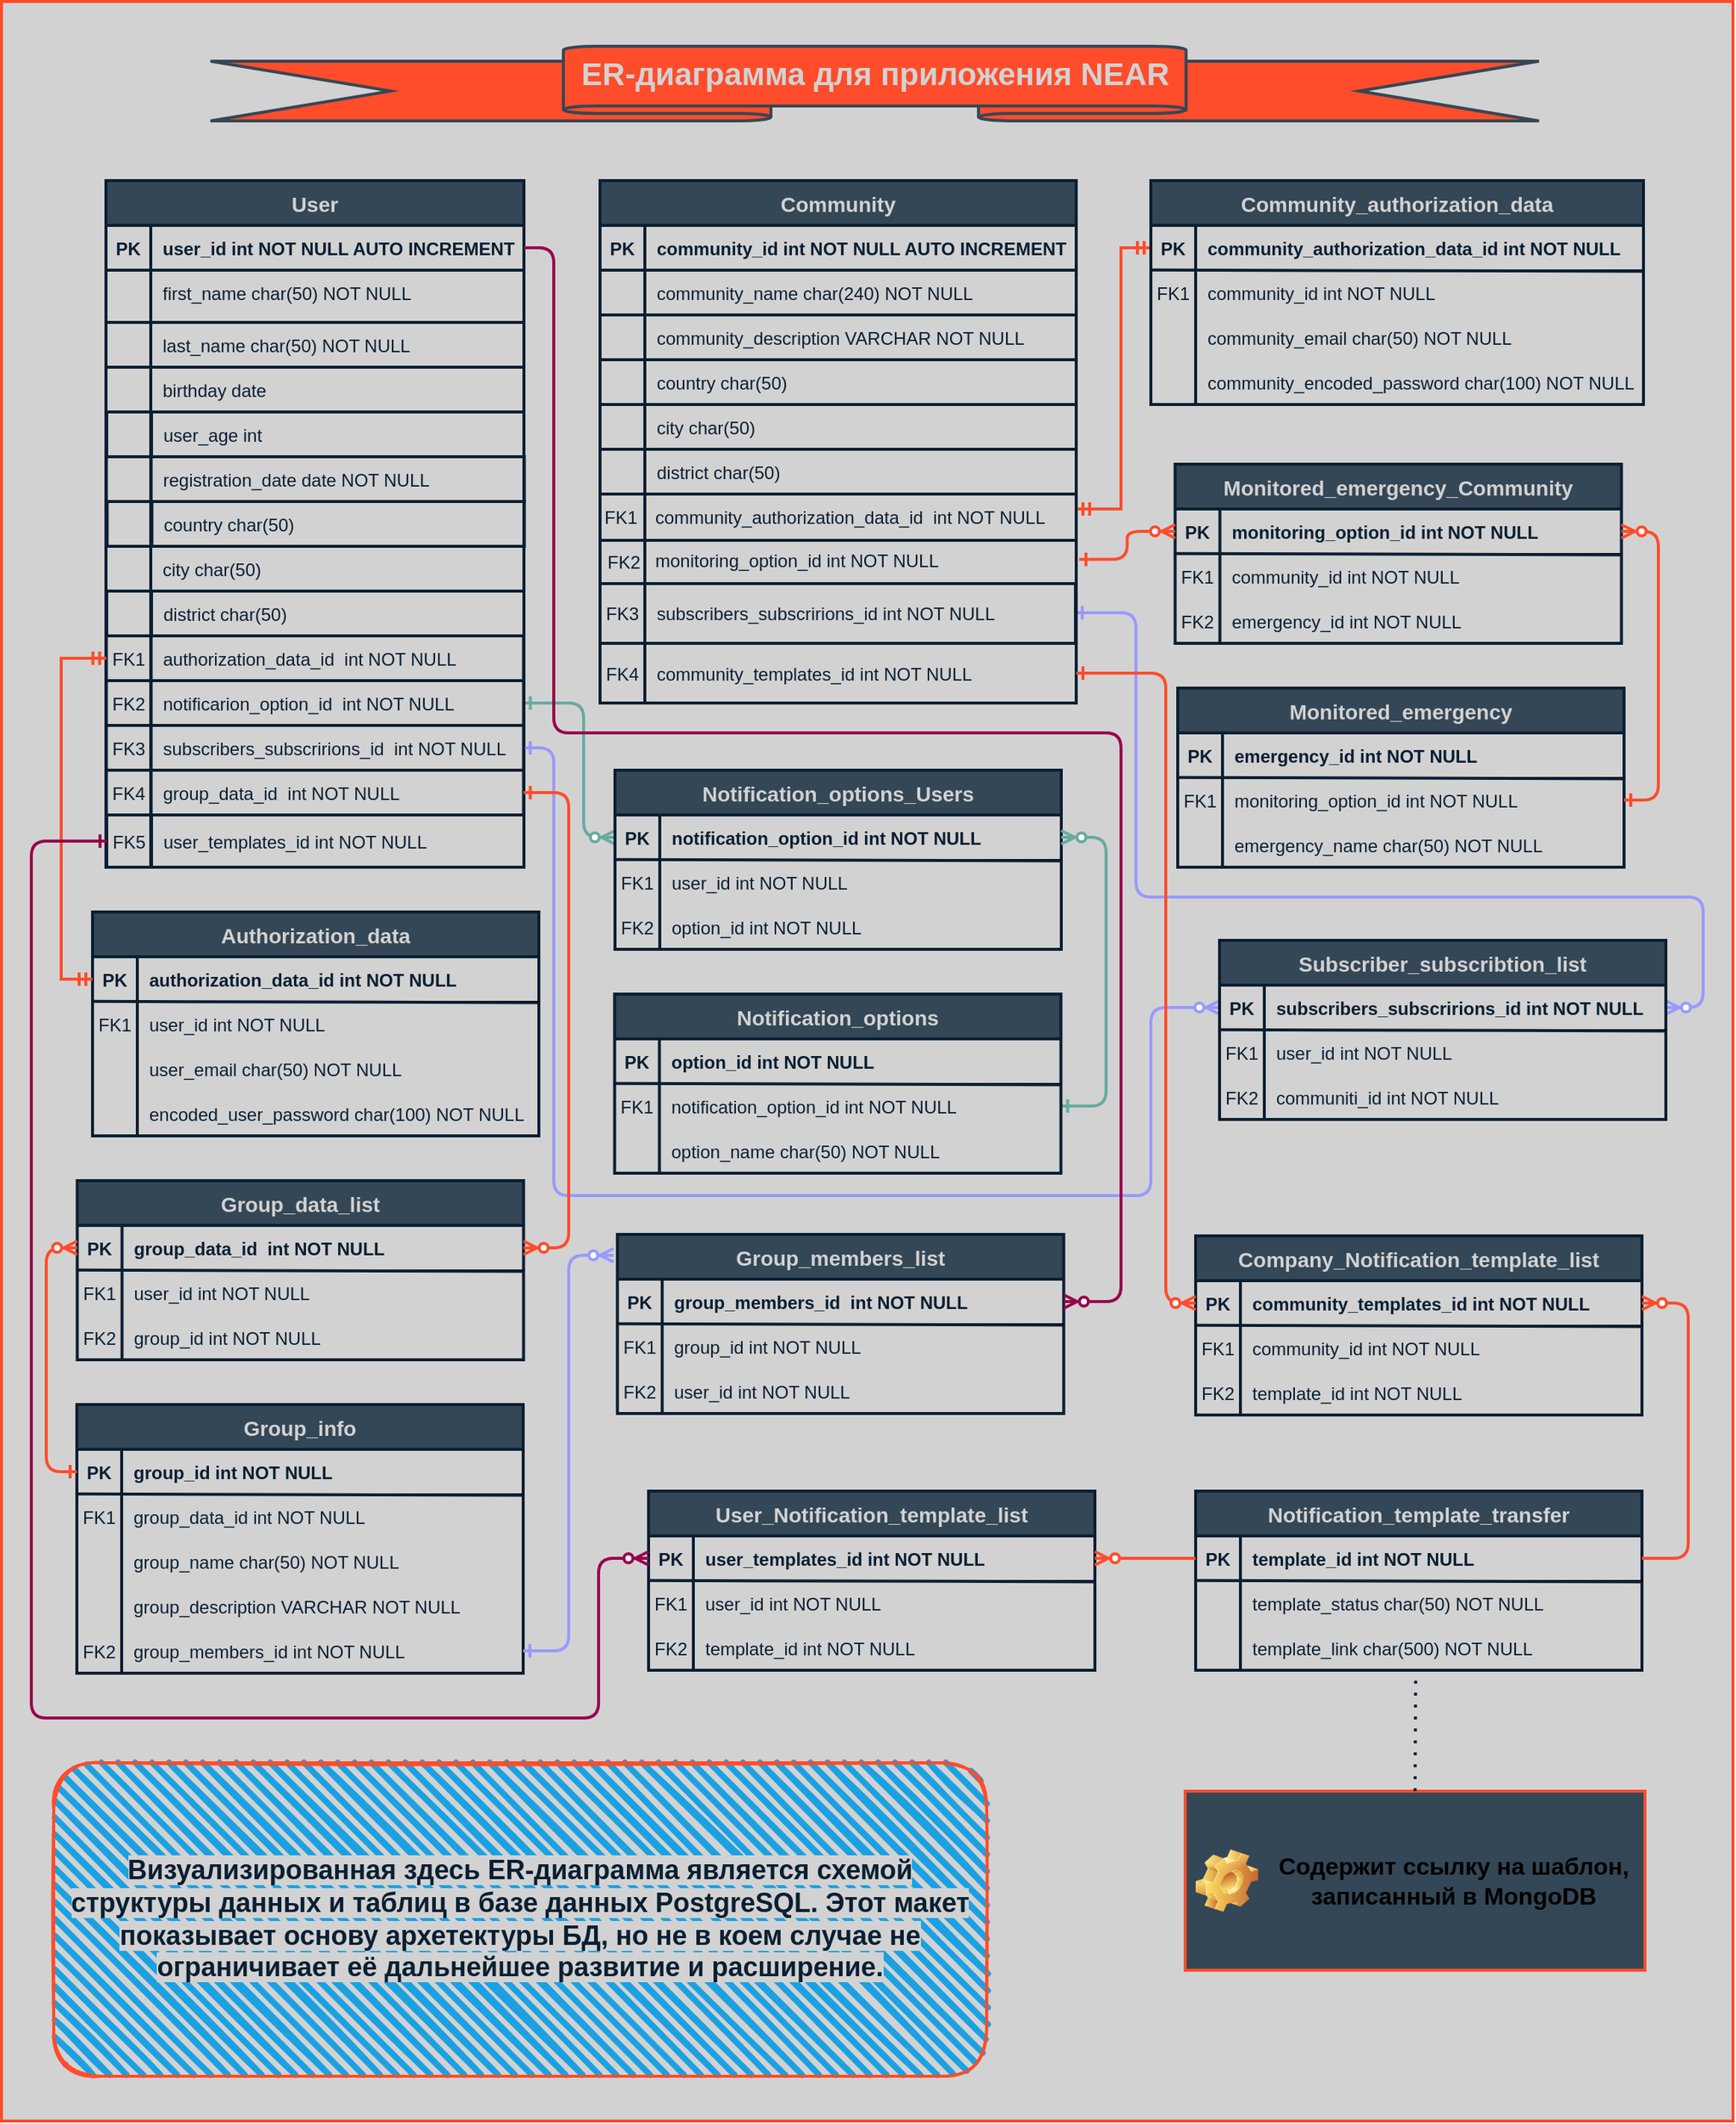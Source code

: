 <mxfile version="21.8.2" type="device">
  <diagram id="R2lEEEUBdFMjLlhIrx00" name="Page-1">
    <mxGraphModel dx="2097" dy="1843" grid="1" gridSize="10" guides="1" tooltips="1" connect="1" arrows="1" fold="1" page="1" pageScale="1" pageWidth="850" pageHeight="1100" math="0" shadow="0" extFonts="Permanent Marker^https://fonts.googleapis.com/css?family=Permanent+Marker">
      <root>
        <mxCell id="0" />
        <mxCell id="1" parent="0" />
        <mxCell id="W1w_GPU8LvK_WI4qFMCy-1" value="" style="rounded=0;whiteSpace=wrap;html=1;fillColor=#D2D2D2;movable=1;resizable=1;rotatable=1;deletable=1;editable=1;locked=0;connectable=1;strokeColor=#FF4C2B;strokeWidth=2;" parent="1" vertex="1">
          <mxGeometry x="-460" y="-470" width="1160" height="1420" as="geometry" />
        </mxCell>
        <mxCell id="C-vyLk0tnHw3VtMMgP7b-1" value="" style="edgeStyle=orthogonalEdgeStyle;endArrow=ERzeroToMany;startArrow=ERone;endFill=1;startFill=0;exitX=1;exitY=0.5;exitDx=0;exitDy=0;entryX=0;entryY=0.5;entryDx=0;entryDy=0;strokeWidth=2;strokeColor=#67AB9F;" parent="1" source="p7Mw4wTtwR3t4Kbprkma-233" target="p7Mw4wTtwR3t4Kbprkma-276" edge="1">
          <mxGeometry width="100" height="100" relative="1" as="geometry">
            <mxPoint x="-58" y="180" as="sourcePoint" />
            <mxPoint y="403" as="targetPoint" />
            <Array as="points">
              <mxPoint x="-70" />
              <mxPoint x="-70" y="90" />
            </Array>
          </mxGeometry>
        </mxCell>
        <mxCell id="C-vyLk0tnHw3VtMMgP7b-13" value="Authorization_data" style="shape=table;startSize=30;container=1;collapsible=1;childLayout=tableLayout;fixedRows=1;rowLines=0;fontStyle=1;align=center;resizeLast=1;strokeWidth=2;strokeColor=#0A1F32;fillColor=#344756;fontColor=#D2D2D2;fontSize=14;" parent="1" vertex="1">
          <mxGeometry x="-399" y="140" width="299" height="150" as="geometry" />
        </mxCell>
        <mxCell id="C-vyLk0tnHw3VtMMgP7b-14" value="" style="shape=partialRectangle;collapsible=0;dropTarget=0;pointerEvents=0;fillColor=none;points=[[0,0.5],[1,0.5]];portConstraint=eastwest;top=0;left=0;right=0;bottom=1;fontColor=#0A1F32;" parent="C-vyLk0tnHw3VtMMgP7b-13" vertex="1">
          <mxGeometry y="30" width="299" height="30" as="geometry" />
        </mxCell>
        <mxCell id="C-vyLk0tnHw3VtMMgP7b-15" value="PK" style="shape=partialRectangle;overflow=hidden;connectable=0;fillColor=none;top=0;left=0;bottom=0;right=0;fontStyle=1;fontColor=#0A1F32;" parent="C-vyLk0tnHw3VtMMgP7b-14" vertex="1">
          <mxGeometry width="30" height="30" as="geometry">
            <mxRectangle width="30" height="30" as="alternateBounds" />
          </mxGeometry>
        </mxCell>
        <mxCell id="C-vyLk0tnHw3VtMMgP7b-16" value="authorization_data_id int NOT NULL " style="shape=partialRectangle;overflow=hidden;connectable=0;fillColor=none;top=0;left=0;bottom=0;right=0;align=left;spacingLeft=6;fontStyle=1;strokeColor=#0A1F32;strokeWidth=2;fontColor=#0A1F32;" parent="C-vyLk0tnHw3VtMMgP7b-14" vertex="1">
          <mxGeometry x="30" width="269" height="30" as="geometry">
            <mxRectangle width="269" height="30" as="alternateBounds" />
          </mxGeometry>
        </mxCell>
        <mxCell id="C-vyLk0tnHw3VtMMgP7b-17" value="" style="shape=partialRectangle;collapsible=0;dropTarget=0;pointerEvents=0;fillColor=none;points=[[0,0.5],[1,0.5]];portConstraint=eastwest;top=0;left=0;right=0;bottom=0;strokeWidth=2;strokeColor=#0A1F32;fontColor=#0A1F32;" parent="C-vyLk0tnHw3VtMMgP7b-13" vertex="1">
          <mxGeometry y="60" width="299" height="30" as="geometry" />
        </mxCell>
        <mxCell id="C-vyLk0tnHw3VtMMgP7b-18" value="FK1" style="shape=partialRectangle;overflow=hidden;connectable=0;fillColor=none;top=0;left=0;bottom=0;right=0;fontColor=#0A1F32;" parent="C-vyLk0tnHw3VtMMgP7b-17" vertex="1">
          <mxGeometry width="30" height="30" as="geometry">
            <mxRectangle width="30" height="30" as="alternateBounds" />
          </mxGeometry>
        </mxCell>
        <mxCell id="C-vyLk0tnHw3VtMMgP7b-19" value="user_id int NOT NULL" style="shape=partialRectangle;overflow=hidden;connectable=0;fillColor=none;top=0;left=0;bottom=0;right=0;align=left;spacingLeft=6;fontColor=#0A1F32;" parent="C-vyLk0tnHw3VtMMgP7b-17" vertex="1">
          <mxGeometry x="30" width="269" height="30" as="geometry">
            <mxRectangle width="269" height="30" as="alternateBounds" />
          </mxGeometry>
        </mxCell>
        <mxCell id="C-vyLk0tnHw3VtMMgP7b-20" value="" style="shape=partialRectangle;collapsible=0;dropTarget=0;pointerEvents=0;fillColor=none;points=[[0,0.5],[1,0.5]];portConstraint=eastwest;top=0;left=0;right=0;bottom=0;fontColor=#0A1F32;" parent="C-vyLk0tnHw3VtMMgP7b-13" vertex="1">
          <mxGeometry y="90" width="299" height="30" as="geometry" />
        </mxCell>
        <mxCell id="C-vyLk0tnHw3VtMMgP7b-21" value="" style="shape=partialRectangle;overflow=hidden;connectable=0;fillColor=none;top=0;left=0;bottom=0;right=0;fontColor=#0A1F32;" parent="C-vyLk0tnHw3VtMMgP7b-20" vertex="1">
          <mxGeometry width="30" height="30" as="geometry">
            <mxRectangle width="30" height="30" as="alternateBounds" />
          </mxGeometry>
        </mxCell>
        <mxCell id="C-vyLk0tnHw3VtMMgP7b-22" value="user_email char(50) NOT NULL" style="shape=partialRectangle;overflow=hidden;connectable=0;fillColor=none;top=0;left=0;bottom=0;right=0;align=left;spacingLeft=6;fontColor=#0A1F32;" parent="C-vyLk0tnHw3VtMMgP7b-20" vertex="1">
          <mxGeometry x="30" width="269" height="30" as="geometry">
            <mxRectangle width="269" height="30" as="alternateBounds" />
          </mxGeometry>
        </mxCell>
        <mxCell id="p7Mw4wTtwR3t4Kbprkma-261" value="" style="endArrow=none;html=1;rounded=0;strokeWidth=2;strokeColor=#0A1F32;exitX=0;exitY=0.997;exitDx=0;exitDy=0;exitPerimeter=0;entryX=0.999;entryY=1.023;entryDx=0;entryDy=0;entryPerimeter=0;fontColor=#0A1F32;" parent="C-vyLk0tnHw3VtMMgP7b-13" source="C-vyLk0tnHw3VtMMgP7b-14" target="C-vyLk0tnHw3VtMMgP7b-14" edge="1">
          <mxGeometry width="50" height="50" relative="1" as="geometry">
            <mxPoint x="149" y="60" as="sourcePoint" />
            <mxPoint x="199" y="10" as="targetPoint" />
          </mxGeometry>
        </mxCell>
        <mxCell id="p7Mw4wTtwR3t4Kbprkma-265" value="" style="shape=tableRow;horizontal=0;startSize=0;swimlaneHead=0;swimlaneBody=0;fillColor=none;collapsible=0;dropTarget=0;points=[[0,0.5],[1,0.5]];portConstraint=eastwest;top=0;left=0;right=0;bottom=0;" parent="C-vyLk0tnHw3VtMMgP7b-13" vertex="1">
          <mxGeometry y="120" width="299" height="30" as="geometry" />
        </mxCell>
        <mxCell id="p7Mw4wTtwR3t4Kbprkma-266" value="" style="shape=partialRectangle;connectable=0;fillColor=none;top=0;left=0;bottom=0;right=0;editable=1;overflow=hidden;" parent="p7Mw4wTtwR3t4Kbprkma-265" vertex="1">
          <mxGeometry width="30" height="30" as="geometry">
            <mxRectangle width="30" height="30" as="alternateBounds" />
          </mxGeometry>
        </mxCell>
        <mxCell id="p7Mw4wTtwR3t4Kbprkma-267" value="encoded_user_password char(100) NOT NULL" style="shape=partialRectangle;connectable=0;fillColor=none;top=0;left=0;bottom=0;right=0;align=left;spacingLeft=6;overflow=hidden;fontColor=#0A1F32;" parent="p7Mw4wTtwR3t4Kbprkma-265" vertex="1">
          <mxGeometry x="30" width="269" height="30" as="geometry">
            <mxRectangle width="269" height="30" as="alternateBounds" />
          </mxGeometry>
        </mxCell>
        <mxCell id="C-vyLk0tnHw3VtMMgP7b-23" value="User" style="shape=table;startSize=30;container=1;collapsible=1;childLayout=tableLayout;fixedRows=1;rowLines=0;fontStyle=1;align=center;resizeLast=1;strokeWidth=2;strokeColor=#0A1F32;fillColor=#344756;fontColor=#D2D2D2;fontSize=14;" parent="1" vertex="1">
          <mxGeometry x="-390" y="-350" width="280" height="460" as="geometry" />
        </mxCell>
        <mxCell id="C-vyLk0tnHw3VtMMgP7b-24" value="" style="shape=partialRectangle;collapsible=0;dropTarget=0;pointerEvents=0;fillColor=none;points=[[0,0.5],[1,0.5]];portConstraint=eastwest;top=0;left=0;right=0;bottom=1;strokeWidth=2;strokeColor=#0A1F32;fontColor=#0A1F32;" parent="C-vyLk0tnHw3VtMMgP7b-23" vertex="1">
          <mxGeometry y="30" width="280" height="30" as="geometry" />
        </mxCell>
        <mxCell id="C-vyLk0tnHw3VtMMgP7b-25" value="PK" style="shape=partialRectangle;overflow=hidden;connectable=0;fillColor=none;top=0;left=0;bottom=0;right=0;fontStyle=1;strokeWidth=2;strokeColor=#0A1F32;fontColor=#0A1F32;" parent="C-vyLk0tnHw3VtMMgP7b-24" vertex="1">
          <mxGeometry width="30" height="30" as="geometry">
            <mxRectangle width="30" height="30" as="alternateBounds" />
          </mxGeometry>
        </mxCell>
        <mxCell id="C-vyLk0tnHw3VtMMgP7b-26" value="user_id int NOT NULL AUTO INCREMENT" style="shape=partialRectangle;overflow=hidden;connectable=0;fillColor=none;top=0;left=0;bottom=0;right=0;align=left;spacingLeft=6;fontStyle=1;strokeWidth=2;strokeColor=#0A1F32;fontColor=#0A1F32;" parent="C-vyLk0tnHw3VtMMgP7b-24" vertex="1">
          <mxGeometry x="30" width="250" height="30" as="geometry">
            <mxRectangle width="250" height="30" as="alternateBounds" />
          </mxGeometry>
        </mxCell>
        <mxCell id="C-vyLk0tnHw3VtMMgP7b-27" value="" style="shape=partialRectangle;collapsible=0;dropTarget=0;pointerEvents=0;fillColor=none;points=[[0,0.5],[1,0.5]];portConstraint=eastwest;top=0;left=0;right=0;bottom=0;strokeWidth=2;strokeColor=#0A1F32;fontColor=#0A1F32;" parent="C-vyLk0tnHw3VtMMgP7b-23" vertex="1">
          <mxGeometry y="60" width="280" height="30" as="geometry" />
        </mxCell>
        <mxCell id="C-vyLk0tnHw3VtMMgP7b-28" value="" style="shape=partialRectangle;overflow=hidden;connectable=0;fillColor=none;top=0;left=0;bottom=0;right=0;strokeWidth=2;strokeColor=#0A1F32;fontColor=#0A1F32;" parent="C-vyLk0tnHw3VtMMgP7b-27" vertex="1">
          <mxGeometry width="30" height="30" as="geometry">
            <mxRectangle width="30" height="30" as="alternateBounds" />
          </mxGeometry>
        </mxCell>
        <mxCell id="C-vyLk0tnHw3VtMMgP7b-29" value="first_name char(50) NOT NULL" style="shape=partialRectangle;overflow=hidden;connectable=0;fillColor=none;top=0;left=0;bottom=0;right=0;align=left;spacingLeft=6;strokeWidth=2;strokeColor=#0A1F32;fontColor=#0A1F32;" parent="C-vyLk0tnHw3VtMMgP7b-27" vertex="1">
          <mxGeometry x="30" width="250" height="30" as="geometry">
            <mxRectangle width="250" height="30" as="alternateBounds" />
          </mxGeometry>
        </mxCell>
        <mxCell id="W1w_GPU8LvK_WI4qFMCy-18" value="" style="line;strokeWidth=2;rotatable=0;dashed=0;labelPosition=right;align=left;verticalAlign=middle;spacingTop=0;spacingLeft=6;points=[];portConstraint=eastwest;strokeColor=#0A1F32;fontColor=#0A1F32;" parent="1" vertex="1">
          <mxGeometry x="-390" y="-260" width="280" height="10" as="geometry" />
        </mxCell>
        <mxCell id="W1w_GPU8LvK_WI4qFMCy-23" value="" style="line;strokeWidth=2;rotatable=0;dashed=0;labelPosition=right;align=left;verticalAlign=middle;spacingTop=0;spacingLeft=6;points=[];portConstraint=eastwest;direction=south;strokeColor=#0A1F32;fontColor=#0A1F32;" parent="1" vertex="1">
          <mxGeometry x="-365" y="-320" width="10" height="430" as="geometry" />
        </mxCell>
        <mxCell id="W1w_GPU8LvK_WI4qFMCy-28" value="" style="shape=table;startSize=0;container=1;collapsible=1;childLayout=tableLayout;fixedRows=1;rowLines=0;fontStyle=0;align=center;resizeLast=1;strokeColor=#0A1F32;fillColor=none;collapsible=0;whiteSpace=wrap;html=1;strokeWidth=2;fontColor=#0A1F32;" parent="1" vertex="1">
          <mxGeometry x="-390" y="-225" width="280" height="30" as="geometry" />
        </mxCell>
        <mxCell id="W1w_GPU8LvK_WI4qFMCy-29" value="" style="shape=tableRow;horizontal=0;startSize=0;swimlaneHead=0;swimlaneBody=0;fillColor=none;collapsible=0;dropTarget=0;points=[[0,0.5],[1,0.5]];portConstraint=eastwest;top=0;left=0;right=0;bottom=0;strokeWidth=2;strokeColor=#0A1F32;fontColor=#0A1F32;" parent="W1w_GPU8LvK_WI4qFMCy-28" vertex="1">
          <mxGeometry width="280" height="30" as="geometry" />
        </mxCell>
        <mxCell id="W1w_GPU8LvK_WI4qFMCy-30" value="" style="shape=partialRectangle;connectable=0;fillColor=none;top=0;left=0;bottom=0;right=0;editable=1;overflow=hidden;strokeWidth=2;strokeColor=#0A1F32;fontColor=#0A1F32;" parent="W1w_GPU8LvK_WI4qFMCy-29" vertex="1">
          <mxGeometry width="30" height="30" as="geometry">
            <mxRectangle width="30" height="30" as="alternateBounds" />
          </mxGeometry>
        </mxCell>
        <mxCell id="W1w_GPU8LvK_WI4qFMCy-31" value="birthday date " style="shape=partialRectangle;connectable=0;fillColor=none;top=0;left=0;bottom=0;right=0;align=left;spacingLeft=6;overflow=hidden;strokeWidth=2;strokeColor=#0A1F32;fontColor=#0A1F32;" parent="W1w_GPU8LvK_WI4qFMCy-29" vertex="1">
          <mxGeometry x="30" width="250" height="30" as="geometry">
            <mxRectangle width="250" height="30" as="alternateBounds" />
          </mxGeometry>
        </mxCell>
        <mxCell id="W1w_GPU8LvK_WI4qFMCy-32" value="" style="shape=table;startSize=0;container=1;collapsible=1;childLayout=tableLayout;fixedRows=1;rowLines=0;fontStyle=0;align=center;resizeLast=1;strokeColor=#0A1F32;fillColor=none;collapsible=0;whiteSpace=wrap;html=1;strokeWidth=2;fontColor=#0A1F32;" parent="1" vertex="1">
          <mxGeometry x="-389.75" y="-45" width="279.5" height="30" as="geometry" />
        </mxCell>
        <mxCell id="W1w_GPU8LvK_WI4qFMCy-33" value="" style="shape=tableRow;horizontal=0;startSize=0;swimlaneHead=0;swimlaneBody=0;fillColor=none;collapsible=0;dropTarget=0;points=[[0,0.5],[1,0.5]];portConstraint=eastwest;top=0;left=0;right=0;bottom=0;strokeWidth=2;strokeColor=#0A1F32;fontColor=#0A1F32;" parent="W1w_GPU8LvK_WI4qFMCy-32" vertex="1">
          <mxGeometry width="279.5" height="30" as="geometry" />
        </mxCell>
        <mxCell id="W1w_GPU8LvK_WI4qFMCy-34" value="FK1" style="shape=partialRectangle;connectable=0;fillColor=none;top=0;left=0;bottom=0;right=0;editable=1;overflow=hidden;strokeWidth=2;strokeColor=#0A1F32;fontColor=#0A1F32;" parent="W1w_GPU8LvK_WI4qFMCy-33" vertex="1">
          <mxGeometry width="30" height="30" as="geometry">
            <mxRectangle width="30" height="30" as="alternateBounds" />
          </mxGeometry>
        </mxCell>
        <mxCell id="W1w_GPU8LvK_WI4qFMCy-35" value="authorization_data_id  int NOT NULL" style="shape=partialRectangle;connectable=0;fillColor=none;top=0;left=0;bottom=0;right=0;align=left;spacingLeft=6;overflow=hidden;strokeWidth=2;strokeColor=#0A1F32;fontColor=#0A1F32;" parent="W1w_GPU8LvK_WI4qFMCy-33" vertex="1">
          <mxGeometry x="30" width="249.5" height="30" as="geometry">
            <mxRectangle width="249.5" height="30" as="alternateBounds" />
          </mxGeometry>
        </mxCell>
        <mxCell id="W1w_GPU8LvK_WI4qFMCy-36" value="" style="shape=table;startSize=0;container=1;collapsible=1;childLayout=tableLayout;fixedRows=1;rowLines=0;fontStyle=0;align=center;resizeLast=1;strokeColor=#0A1F32;fillColor=none;collapsible=0;whiteSpace=wrap;html=1;strokeWidth=2;fontColor=#0A1F32;" parent="1" vertex="1">
          <mxGeometry x="-389.5" y="-195" width="279.5" height="30" as="geometry" />
        </mxCell>
        <mxCell id="W1w_GPU8LvK_WI4qFMCy-37" value="" style="shape=tableRow;horizontal=0;startSize=0;swimlaneHead=0;swimlaneBody=0;fillColor=none;collapsible=0;dropTarget=0;points=[[0,0.5],[1,0.5]];portConstraint=eastwest;top=0;left=0;right=0;bottom=0;strokeWidth=2;strokeColor=#0A1F32;fontColor=#0A1F32;" parent="W1w_GPU8LvK_WI4qFMCy-36" vertex="1">
          <mxGeometry width="279.5" height="30" as="geometry" />
        </mxCell>
        <mxCell id="W1w_GPU8LvK_WI4qFMCy-38" value="" style="shape=partialRectangle;connectable=0;fillColor=none;top=0;left=0;bottom=0;right=0;editable=1;overflow=hidden;strokeWidth=2;strokeColor=#0A1F32;fontColor=#0A1F32;" parent="W1w_GPU8LvK_WI4qFMCy-37" vertex="1">
          <mxGeometry width="30" height="30" as="geometry">
            <mxRectangle width="30" height="30" as="alternateBounds" />
          </mxGeometry>
        </mxCell>
        <mxCell id="W1w_GPU8LvK_WI4qFMCy-39" value="user_age int " style="shape=partialRectangle;connectable=0;fillColor=none;top=0;left=0;bottom=0;right=0;align=left;spacingLeft=6;overflow=hidden;strokeWidth=2;strokeColor=#0A1F32;fontColor=#0A1F32;" parent="W1w_GPU8LvK_WI4qFMCy-37" vertex="1">
          <mxGeometry x="30" width="249.5" height="30" as="geometry">
            <mxRectangle width="249.5" height="30" as="alternateBounds" />
          </mxGeometry>
        </mxCell>
        <mxCell id="W1w_GPU8LvK_WI4qFMCy-83" value="" style="edgeStyle=orthogonalEdgeStyle;fontSize=12;html=1;endArrow=ERmandOne;startArrow=ERmandOne;rounded=0;entryX=0;entryY=0.5;entryDx=0;entryDy=0;strokeWidth=2;exitX=0;exitY=0.5;exitDx=0;exitDy=0;strokeColor=#FF4C2B;" parent="1" source="W1w_GPU8LvK_WI4qFMCy-33" target="C-vyLk0tnHw3VtMMgP7b-14" edge="1">
          <mxGeometry width="100" height="100" relative="1" as="geometry">
            <mxPoint x="-410" y="200" as="sourcePoint" />
            <mxPoint x="-220" y="193" as="targetPoint" />
            <Array as="points">
              <mxPoint x="-420" y="-30" />
              <mxPoint x="-420" y="185" />
            </Array>
          </mxGeometry>
        </mxCell>
        <mxCell id="W1w_GPU8LvK_WI4qFMCy-87" value="" style="shape=tableRow;horizontal=0;startSize=0;swimlaneHead=0;swimlaneBody=0;fillColor=none;collapsible=0;dropTarget=0;points=[[0,0.5],[1,0.5]];portConstraint=eastwest;top=0;left=0;right=0;bottom=0;strokeWidth=2;strokeColor=#0A1F32;fontColor=#0A1F32;" parent="1" vertex="1">
          <mxGeometry x="-391" y="-134" width="270" height="30" as="geometry" />
        </mxCell>
        <mxCell id="W1w_GPU8LvK_WI4qFMCy-90" value="" style="shape=tableRow;horizontal=0;startSize=0;swimlaneHead=0;swimlaneBody=0;fillColor=none;collapsible=0;dropTarget=0;points=[[0,0.5],[1,0.5]];portConstraint=eastwest;top=0;left=0;right=0;bottom=0;strokeWidth=2;strokeColor=#0A1F32;fontColor=#0A1F32;" parent="1" vertex="1">
          <mxGeometry x="-389" y="-99" width="270" height="30" as="geometry" />
        </mxCell>
        <mxCell id="W1w_GPU8LvK_WI4qFMCy-133" value="" style="shape=table;startSize=0;container=1;collapsible=1;childLayout=tableLayout;fixedRows=1;rowLines=0;fontStyle=0;align=center;resizeLast=1;strokeColor=#0A1F32;fillColor=none;collapsible=0;whiteSpace=wrap;html=1;strokeWidth=2;fontColor=#0A1F32;" parent="1" vertex="1">
          <mxGeometry x="-389.5" y="75" width="279.5" height="35" as="geometry" />
        </mxCell>
        <mxCell id="W1w_GPU8LvK_WI4qFMCy-134" value="" style="shape=tableRow;horizontal=0;startSize=0;swimlaneHead=0;swimlaneBody=0;fillColor=none;collapsible=0;dropTarget=0;points=[[0,0.5],[1,0.5]];portConstraint=eastwest;top=0;left=0;right=0;bottom=0;strokeWidth=2;strokeColor=#0A1F32;fontColor=#0A1F32;" parent="W1w_GPU8LvK_WI4qFMCy-133" vertex="1">
          <mxGeometry width="279.5" height="35" as="geometry" />
        </mxCell>
        <mxCell id="W1w_GPU8LvK_WI4qFMCy-135" value="FK5" style="shape=partialRectangle;connectable=0;fillColor=none;top=0;left=0;bottom=0;right=0;editable=1;overflow=hidden;strokeWidth=2;strokeColor=#0A1F32;fontColor=#0A1F32;" parent="W1w_GPU8LvK_WI4qFMCy-134" vertex="1">
          <mxGeometry width="30" height="35" as="geometry">
            <mxRectangle width="30" height="35" as="alternateBounds" />
          </mxGeometry>
        </mxCell>
        <mxCell id="W1w_GPU8LvK_WI4qFMCy-136" value="user_templates_id int NOT NULL" style="shape=partialRectangle;connectable=0;fillColor=none;top=0;left=0;bottom=0;right=0;align=left;spacingLeft=6;overflow=hidden;strokeWidth=2;strokeColor=#0A1F32;fontColor=#0A1F32;" parent="W1w_GPU8LvK_WI4qFMCy-134" vertex="1">
          <mxGeometry x="30" width="249.5" height="35" as="geometry">
            <mxRectangle width="249.5" height="35" as="alternateBounds" />
          </mxGeometry>
        </mxCell>
        <mxCell id="W1w_GPU8LvK_WI4qFMCy-148" value="" style="edgeStyle=orthogonalEdgeStyle;fontSize=12;html=1;endArrow=ERmandOne;startArrow=ERmandOne;rounded=0;entryX=0;entryY=0.5;entryDx=0;entryDy=0;strokeColor=#FF4C2B;strokeWidth=2;" parent="1" target="p7Mw4wTtwR3t4Kbprkma-303" edge="1">
          <mxGeometry width="100" height="100" relative="1" as="geometry">
            <mxPoint x="260" y="-130" as="sourcePoint" />
            <mxPoint x="1210.5" y="176" as="targetPoint" />
            <Array as="points">
              <mxPoint x="290" y="-130" />
              <mxPoint x="290" y="-305" />
            </Array>
          </mxGeometry>
        </mxCell>
        <mxCell id="W1w_GPU8LvK_WI4qFMCy-243" value="" style="edgeStyle=orthogonalEdgeStyle;endArrow=ERzeroToMany;startArrow=ERone;endFill=1;startFill=0;entryX=0;entryY=0.5;entryDx=0;entryDy=0;strokeWidth=2;strokeColor=#9999FF;exitX=1;exitY=0.5;exitDx=0;exitDy=0;" parent="1" source="p7Mw4wTtwR3t4Kbprkma-236" target="p7Mw4wTtwR3t4Kbprkma-347" edge="1">
          <mxGeometry width="100" height="100" relative="1" as="geometry">
            <mxPoint y="560" as="sourcePoint" />
            <mxPoint x="-386.5" y="650" as="targetPoint" />
            <Array as="points">
              <mxPoint x="-90" y="30" />
              <mxPoint x="-90" y="330" />
              <mxPoint x="310" y="330" />
              <mxPoint x="310" y="204" />
            </Array>
          </mxGeometry>
        </mxCell>
        <mxCell id="W1w_GPU8LvK_WI4qFMCy-244" value="" style="endArrow=ERzeroToMany;startArrow=ERone;endFill=1;startFill=0;exitX=1;exitY=0.5;exitDx=0;exitDy=0;strokeWidth=2;entryX=1;entryY=0.5;entryDx=0;entryDy=0;strokeColor=#9999FF;edgeStyle=orthogonalEdgeStyle;" parent="1" source="p7Mw4wTtwR3t4Kbprkma-222" target="p7Mw4wTtwR3t4Kbprkma-347" edge="1">
          <mxGeometry width="100" height="100" relative="1" as="geometry">
            <mxPoint x="-60" y="378" as="sourcePoint" />
            <mxPoint x="-90" y="643" as="targetPoint" />
            <Array as="points">
              <mxPoint x="300" y="-60" />
              <mxPoint x="300" y="130" />
              <mxPoint x="680" y="130" />
              <mxPoint x="680" y="204" />
            </Array>
          </mxGeometry>
        </mxCell>
        <mxCell id="p7Mw4wTtwR3t4Kbprkma-184" value="Community" style="shape=table;startSize=30;container=1;collapsible=1;childLayout=tableLayout;fixedRows=1;rowLines=0;fontStyle=1;align=center;resizeLast=1;strokeWidth=2;strokeColor=#0A1F32;fillColor=#344756;fontColor=#D2D2D2;fontSize=14;" parent="1" vertex="1">
          <mxGeometry x="-59" y="-350" width="319" height="350" as="geometry" />
        </mxCell>
        <mxCell id="p7Mw4wTtwR3t4Kbprkma-185" value="" style="shape=partialRectangle;collapsible=0;dropTarget=0;pointerEvents=0;fillColor=none;points=[[0,0.5],[1,0.5]];portConstraint=eastwest;top=0;left=0;right=0;bottom=1;strokeWidth=2;strokeColor=#0A1F32;fontColor=#0A1F32;" parent="p7Mw4wTtwR3t4Kbprkma-184" vertex="1">
          <mxGeometry y="30" width="319" height="30" as="geometry" />
        </mxCell>
        <mxCell id="p7Mw4wTtwR3t4Kbprkma-186" value="PK" style="shape=partialRectangle;overflow=hidden;connectable=0;fillColor=none;top=0;left=0;bottom=0;right=0;fontStyle=1;strokeWidth=2;strokeColor=#0A1F32;fontColor=#0A1F32;" parent="p7Mw4wTtwR3t4Kbprkma-185" vertex="1">
          <mxGeometry width="30" height="30" as="geometry">
            <mxRectangle width="30" height="30" as="alternateBounds" />
          </mxGeometry>
        </mxCell>
        <mxCell id="p7Mw4wTtwR3t4Kbprkma-187" value="community_id int NOT NULL AUTO INCREMENT" style="shape=partialRectangle;overflow=hidden;connectable=0;fillColor=none;top=0;left=0;bottom=0;right=0;align=left;spacingLeft=6;fontStyle=1;strokeWidth=2;strokeColor=#0A1F32;fontColor=#0A1F32;" parent="p7Mw4wTtwR3t4Kbprkma-185" vertex="1">
          <mxGeometry x="30" width="289" height="30" as="geometry">
            <mxRectangle width="289" height="30" as="alternateBounds" />
          </mxGeometry>
        </mxCell>
        <mxCell id="p7Mw4wTtwR3t4Kbprkma-188" value="" style="shape=partialRectangle;collapsible=0;dropTarget=0;pointerEvents=0;fillColor=none;points=[[0,0.5],[1,0.5]];portConstraint=eastwest;top=0;left=0;right=0;bottom=0;strokeWidth=2;strokeColor=#0A1F32;fontColor=#0A1F32;" parent="p7Mw4wTtwR3t4Kbprkma-184" vertex="1">
          <mxGeometry y="60" width="319" height="30" as="geometry" />
        </mxCell>
        <mxCell id="p7Mw4wTtwR3t4Kbprkma-189" value="" style="shape=partialRectangle;overflow=hidden;connectable=0;fillColor=none;top=0;left=0;bottom=0;right=0;strokeWidth=2;strokeColor=#0A1F32;fontColor=#0A1F32;" parent="p7Mw4wTtwR3t4Kbprkma-188" vertex="1">
          <mxGeometry width="30" height="30" as="geometry">
            <mxRectangle width="30" height="30" as="alternateBounds" />
          </mxGeometry>
        </mxCell>
        <mxCell id="p7Mw4wTtwR3t4Kbprkma-190" value="community_name char(240) NOT NULL" style="shape=partialRectangle;overflow=hidden;connectable=0;fillColor=none;top=0;left=0;bottom=0;right=0;align=left;spacingLeft=6;strokeWidth=2;strokeColor=#0A1F32;fontColor=#0A1F32;" parent="p7Mw4wTtwR3t4Kbprkma-188" vertex="1">
          <mxGeometry x="30" width="289" height="30" as="geometry">
            <mxRectangle width="289" height="30" as="alternateBounds" />
          </mxGeometry>
        </mxCell>
        <mxCell id="p7Mw4wTtwR3t4Kbprkma-196" value="" style="line;strokeWidth=2;rotatable=0;dashed=0;labelPosition=right;align=left;verticalAlign=middle;spacingTop=0;spacingLeft=6;points=[];portConstraint=eastwest;direction=south;strokeColor=#0A1F32;fontColor=#0A1F32;" parent="1" vertex="1">
          <mxGeometry x="-34" y="-320" width="10" height="280" as="geometry" />
        </mxCell>
        <mxCell id="p7Mw4wTtwR3t4Kbprkma-197" value="" style="shape=table;startSize=0;container=1;collapsible=1;childLayout=tableLayout;fixedRows=1;rowLines=0;fontStyle=0;align=center;resizeLast=1;strokeColor=#0A1F32;fillColor=none;collapsible=0;whiteSpace=wrap;html=1;strokeWidth=2;fontColor=#0A1F32;" parent="1" vertex="1">
          <mxGeometry x="-59" y="-260" width="319" height="30" as="geometry" />
        </mxCell>
        <mxCell id="p7Mw4wTtwR3t4Kbprkma-198" value="" style="shape=tableRow;horizontal=0;startSize=0;swimlaneHead=0;swimlaneBody=0;fillColor=none;collapsible=0;dropTarget=0;points=[[0,0.5],[1,0.5]];portConstraint=eastwest;top=0;left=0;right=0;bottom=0;strokeWidth=2;strokeColor=#0A1F32;fontColor=#0A1F32;" parent="p7Mw4wTtwR3t4Kbprkma-197" vertex="1">
          <mxGeometry width="319" height="30" as="geometry" />
        </mxCell>
        <mxCell id="p7Mw4wTtwR3t4Kbprkma-199" value="" style="shape=partialRectangle;connectable=0;fillColor=none;top=0;left=0;bottom=0;right=0;editable=1;overflow=hidden;strokeWidth=2;strokeColor=#0A1F32;fontColor=#0A1F32;" parent="p7Mw4wTtwR3t4Kbprkma-198" vertex="1">
          <mxGeometry width="30" height="30" as="geometry">
            <mxRectangle width="30" height="30" as="alternateBounds" />
          </mxGeometry>
        </mxCell>
        <mxCell id="p7Mw4wTtwR3t4Kbprkma-200" value="community_description VARCHAR NOT NULL" style="shape=partialRectangle;connectable=0;fillColor=none;top=0;left=0;bottom=0;right=0;align=left;spacingLeft=6;overflow=hidden;strokeWidth=2;strokeColor=#0A1F32;fontColor=#0A1F32;" parent="p7Mw4wTtwR3t4Kbprkma-198" vertex="1">
          <mxGeometry x="30" width="289" height="30" as="geometry">
            <mxRectangle width="289" height="30" as="alternateBounds" />
          </mxGeometry>
        </mxCell>
        <mxCell id="p7Mw4wTtwR3t4Kbprkma-201" value="" style="shape=table;startSize=0;container=1;collapsible=1;childLayout=tableLayout;fixedRows=1;rowLines=0;fontStyle=0;align=center;resizeLast=1;strokeColor=#0A1F32;fillColor=none;collapsible=0;whiteSpace=wrap;html=1;strokeWidth=2;fontColor=#0A1F32;" parent="1" vertex="1">
          <mxGeometry x="-59" y="-230" width="319" height="30" as="geometry" />
        </mxCell>
        <mxCell id="p7Mw4wTtwR3t4Kbprkma-202" value="" style="shape=tableRow;horizontal=0;startSize=0;swimlaneHead=0;swimlaneBody=0;fillColor=none;collapsible=0;dropTarget=0;points=[[0,0.5],[1,0.5]];portConstraint=eastwest;top=0;left=0;right=0;bottom=0;strokeWidth=2;strokeColor=#0A1F32;fontColor=#0A1F32;" parent="p7Mw4wTtwR3t4Kbprkma-201" vertex="1">
          <mxGeometry width="319" height="30" as="geometry" />
        </mxCell>
        <mxCell id="p7Mw4wTtwR3t4Kbprkma-203" value="" style="shape=partialRectangle;connectable=0;fillColor=none;top=0;left=0;bottom=0;right=0;editable=1;overflow=hidden;strokeWidth=2;strokeColor=#0A1F32;fontColor=#0A1F32;" parent="p7Mw4wTtwR3t4Kbprkma-202" vertex="1">
          <mxGeometry width="30" height="30" as="geometry">
            <mxRectangle width="30" height="30" as="alternateBounds" />
          </mxGeometry>
        </mxCell>
        <mxCell id="p7Mw4wTtwR3t4Kbprkma-204" value="country char(50) " style="shape=partialRectangle;connectable=0;fillColor=none;top=0;left=0;bottom=0;right=0;align=left;spacingLeft=6;overflow=hidden;strokeWidth=2;strokeColor=#0A1F32;fontColor=#0A1F32;" parent="p7Mw4wTtwR3t4Kbprkma-202" vertex="1">
          <mxGeometry x="30" width="289" height="30" as="geometry">
            <mxRectangle width="289" height="30" as="alternateBounds" />
          </mxGeometry>
        </mxCell>
        <mxCell id="p7Mw4wTtwR3t4Kbprkma-205" value="" style="shape=table;startSize=0;container=1;collapsible=1;childLayout=tableLayout;fixedRows=1;rowLines=0;fontStyle=0;align=center;resizeLast=1;strokeColor=#0A1F32;fillColor=none;collapsible=0;whiteSpace=wrap;html=1;strokeWidth=2;fontColor=#0A1F32;" parent="1" vertex="1">
          <mxGeometry x="-59" y="-200" width="319" height="30" as="geometry" />
        </mxCell>
        <mxCell id="p7Mw4wTtwR3t4Kbprkma-206" value="" style="shape=tableRow;horizontal=0;startSize=0;swimlaneHead=0;swimlaneBody=0;fillColor=none;collapsible=0;dropTarget=0;points=[[0,0.5],[1,0.5]];portConstraint=eastwest;top=0;left=0;right=0;bottom=0;strokeWidth=2;strokeColor=#0A1F32;fontColor=#0A1F32;" parent="p7Mw4wTtwR3t4Kbprkma-205" vertex="1">
          <mxGeometry width="319" height="30" as="geometry" />
        </mxCell>
        <mxCell id="p7Mw4wTtwR3t4Kbprkma-207" value="" style="shape=partialRectangle;connectable=0;fillColor=none;top=0;left=0;bottom=0;right=0;editable=1;overflow=hidden;strokeWidth=2;strokeColor=#0A1F32;fontColor=#0A1F32;" parent="p7Mw4wTtwR3t4Kbprkma-206" vertex="1">
          <mxGeometry width="30" height="30" as="geometry">
            <mxRectangle width="30" height="30" as="alternateBounds" />
          </mxGeometry>
        </mxCell>
        <mxCell id="p7Mw4wTtwR3t4Kbprkma-208" value="city char(50) " style="shape=partialRectangle;connectable=0;fillColor=none;top=0;left=0;bottom=0;right=0;align=left;spacingLeft=6;overflow=hidden;strokeWidth=2;strokeColor=#0A1F32;fontColor=#0A1F32;" parent="p7Mw4wTtwR3t4Kbprkma-206" vertex="1">
          <mxGeometry x="30" width="289" height="30" as="geometry">
            <mxRectangle width="289" height="30" as="alternateBounds" />
          </mxGeometry>
        </mxCell>
        <mxCell id="p7Mw4wTtwR3t4Kbprkma-209" value="" style="shape=table;startSize=0;container=1;collapsible=1;childLayout=tableLayout;fixedRows=1;rowLines=0;fontStyle=0;align=center;resizeLast=1;strokeColor=#0A1F32;fillColor=none;collapsible=0;whiteSpace=wrap;html=1;strokeWidth=2;fontColor=#0A1F32;" parent="1" vertex="1">
          <mxGeometry x="-59" y="-170" width="319" height="30" as="geometry" />
        </mxCell>
        <mxCell id="p7Mw4wTtwR3t4Kbprkma-210" value="" style="shape=tableRow;horizontal=0;startSize=0;swimlaneHead=0;swimlaneBody=0;fillColor=none;collapsible=0;dropTarget=0;points=[[0,0.5],[1,0.5]];portConstraint=eastwest;top=0;left=0;right=0;bottom=0;strokeWidth=2;strokeColor=#0A1F32;fontColor=#0A1F32;" parent="p7Mw4wTtwR3t4Kbprkma-209" vertex="1">
          <mxGeometry width="319" height="30" as="geometry" />
        </mxCell>
        <mxCell id="p7Mw4wTtwR3t4Kbprkma-211" value="" style="shape=partialRectangle;connectable=0;fillColor=none;top=0;left=0;bottom=0;right=0;editable=1;overflow=hidden;strokeWidth=2;strokeColor=#0A1F32;fontColor=#0A1F32;" parent="p7Mw4wTtwR3t4Kbprkma-210" vertex="1">
          <mxGeometry width="30" height="30" as="geometry">
            <mxRectangle width="30" height="30" as="alternateBounds" />
          </mxGeometry>
        </mxCell>
        <mxCell id="p7Mw4wTtwR3t4Kbprkma-212" value="district char(50) " style="shape=partialRectangle;connectable=0;fillColor=none;top=0;left=0;bottom=0;right=0;align=left;spacingLeft=6;overflow=hidden;strokeWidth=2;strokeColor=#0A1F32;fontColor=#0A1F32;" parent="p7Mw4wTtwR3t4Kbprkma-210" vertex="1">
          <mxGeometry x="30" width="289" height="30" as="geometry">
            <mxRectangle width="289" height="30" as="alternateBounds" />
          </mxGeometry>
        </mxCell>
        <mxCell id="p7Mw4wTtwR3t4Kbprkma-213" value="" style="shape=tableRow;horizontal=0;startSize=0;swimlaneHead=0;swimlaneBody=0;fillColor=none;collapsible=0;dropTarget=0;points=[[0,0.5],[1,0.5]];portConstraint=eastwest;top=0;left=0;right=0;bottom=0;strokeWidth=2;strokeColor=#0A1F32;fontColor=#0A1F32;" parent="1" vertex="1">
          <mxGeometry x="-60" y="-134" width="310" height="30" as="geometry" />
        </mxCell>
        <mxCell id="p7Mw4wTtwR3t4Kbprkma-214" value="FK1" style="shape=partialRectangle;connectable=0;fillColor=none;top=0;left=0;bottom=0;right=0;editable=1;overflow=hidden;strokeWidth=2;strokeColor=#0A1F32;fontColor=#0A1F32;" parent="p7Mw4wTtwR3t4Kbprkma-213" vertex="1">
          <mxGeometry y="-6" width="30" height="30" as="geometry">
            <mxRectangle width="30" height="30" as="alternateBounds" />
          </mxGeometry>
        </mxCell>
        <mxCell id="p7Mw4wTtwR3t4Kbprkma-215" value="community_authorization_data_id  int NOT NULL" style="shape=partialRectangle;connectable=0;fillColor=none;top=0;left=0;bottom=0;right=0;align=left;spacingLeft=6;overflow=hidden;strokeWidth=2;strokeColor=#0A1F32;fontColor=#0A1F32;" parent="p7Mw4wTtwR3t4Kbprkma-213" vertex="1">
          <mxGeometry x="30" y="-6" width="280" height="30" as="geometry">
            <mxRectangle width="240" height="30" as="alternateBounds" />
          </mxGeometry>
        </mxCell>
        <mxCell id="p7Mw4wTtwR3t4Kbprkma-216" value="" style="shape=tableRow;horizontal=0;startSize=0;swimlaneHead=0;swimlaneBody=0;fillColor=none;collapsible=0;dropTarget=0;points=[[0,0.5],[1,0.5]];portConstraint=eastwest;top=0;left=0;right=0;bottom=0;strokeWidth=2;strokeColor=#0A1F32;fontColor=#0A1F32;" parent="1" vertex="1">
          <mxGeometry x="-58" y="-100" width="320" height="30" as="geometry" />
        </mxCell>
        <mxCell id="p7Mw4wTtwR3t4Kbprkma-217" value="FK2" style="shape=partialRectangle;connectable=0;fillColor=none;top=0;left=0;bottom=0;right=0;editable=1;overflow=hidden;strokeWidth=2;strokeColor=#0A1F32;fontColor=#0A1F32;" parent="p7Mw4wTtwR3t4Kbprkma-216" vertex="1">
          <mxGeometry y="-10" width="30" height="30" as="geometry">
            <mxRectangle width="30" height="30" as="alternateBounds" />
          </mxGeometry>
        </mxCell>
        <mxCell id="p7Mw4wTtwR3t4Kbprkma-218" value="monitoring_option_id int NOT NULL" style="shape=partialRectangle;connectable=0;fillColor=none;top=0;left=0;bottom=0;right=0;align=left;spacingLeft=6;overflow=hidden;strokeWidth=2;strokeColor=#0A1F32;fontColor=#0A1F32;" parent="p7Mw4wTtwR3t4Kbprkma-216" vertex="1">
          <mxGeometry x="28" y="-11" width="292" height="30" as="geometry">
            <mxRectangle width="240" height="30" as="alternateBounds" />
          </mxGeometry>
        </mxCell>
        <mxCell id="p7Mw4wTtwR3t4Kbprkma-219" value="" style="line;strokeWidth=2;rotatable=0;dashed=0;labelPosition=right;align=left;verticalAlign=middle;spacingTop=0;spacingLeft=6;points=[];portConstraint=eastwest;strokeColor=#0A1F32;fontColor=#0A1F32;" parent="1" vertex="1">
          <mxGeometry x="-59" y="-114" width="319" height="10" as="geometry" />
        </mxCell>
        <mxCell id="p7Mw4wTtwR3t4Kbprkma-221" value="" style="shape=table;startSize=0;container=1;collapsible=1;childLayout=tableLayout;fixedRows=1;rowLines=0;fontStyle=0;align=center;resizeLast=1;strokeColor=#0A1F32;fillColor=none;collapsible=0;whiteSpace=wrap;html=1;strokeWidth=2;fontColor=#0A1F32;" parent="1" vertex="1">
          <mxGeometry x="-59" y="-80" width="318.5" height="40" as="geometry" />
        </mxCell>
        <mxCell id="p7Mw4wTtwR3t4Kbprkma-222" value="" style="shape=tableRow;horizontal=0;startSize=0;swimlaneHead=0;swimlaneBody=0;fillColor=none;collapsible=0;dropTarget=0;points=[[0,0.5],[1,0.5]];portConstraint=eastwest;top=0;left=0;right=0;bottom=0;strokeWidth=2;strokeColor=#0A1F32;fontColor=#0A1F32;" parent="p7Mw4wTtwR3t4Kbprkma-221" vertex="1">
          <mxGeometry width="318.5" height="39" as="geometry" />
        </mxCell>
        <mxCell id="p7Mw4wTtwR3t4Kbprkma-223" value="FK3" style="shape=partialRectangle;connectable=0;fillColor=none;top=0;left=0;bottom=0;right=0;editable=1;overflow=hidden;strokeWidth=2;strokeColor=#0A1F32;fontColor=#0A1F32;" parent="p7Mw4wTtwR3t4Kbprkma-222" vertex="1">
          <mxGeometry width="30" height="39" as="geometry">
            <mxRectangle width="30" height="39" as="alternateBounds" />
          </mxGeometry>
        </mxCell>
        <mxCell id="p7Mw4wTtwR3t4Kbprkma-224" value="subscribers_subscririons_id int NOT NULL" style="shape=partialRectangle;connectable=0;fillColor=none;top=0;left=0;bottom=0;right=0;align=left;spacingLeft=6;overflow=hidden;strokeWidth=2;strokeColor=#0A1F32;fontColor=#0A1F32;" parent="p7Mw4wTtwR3t4Kbprkma-222" vertex="1">
          <mxGeometry x="30" width="288.5" height="39" as="geometry">
            <mxRectangle width="288.5" height="39" as="alternateBounds" />
          </mxGeometry>
        </mxCell>
        <mxCell id="p7Mw4wTtwR3t4Kbprkma-227" value="" style="shape=table;startSize=0;container=1;collapsible=1;childLayout=tableLayout;fixedRows=1;rowLines=0;fontStyle=0;align=center;resizeLast=1;strokeColor=#0A1F32;fillColor=none;collapsible=0;whiteSpace=wrap;html=1;strokeWidth=2;fontColor=#0A1F32;" parent="1" vertex="1">
          <mxGeometry x="-390" y="-255" width="280" height="30" as="geometry" />
        </mxCell>
        <mxCell id="p7Mw4wTtwR3t4Kbprkma-228" value="" style="shape=tableRow;horizontal=0;startSize=0;swimlaneHead=0;swimlaneBody=0;fillColor=none;collapsible=0;dropTarget=0;points=[[0,0.5],[1,0.5]];portConstraint=eastwest;top=0;left=0;right=0;bottom=0;strokeWidth=2;strokeColor=#0A1F32;fontColor=#0A1F32;" parent="p7Mw4wTtwR3t4Kbprkma-227" vertex="1">
          <mxGeometry width="280" height="30" as="geometry" />
        </mxCell>
        <mxCell id="p7Mw4wTtwR3t4Kbprkma-229" value="" style="shape=partialRectangle;connectable=0;fillColor=none;top=0;left=0;bottom=0;right=0;editable=1;overflow=hidden;strokeWidth=2;strokeColor=#0A1F32;fontColor=#0A1F32;" parent="p7Mw4wTtwR3t4Kbprkma-228" vertex="1">
          <mxGeometry width="30" height="30" as="geometry">
            <mxRectangle width="30" height="30" as="alternateBounds" />
          </mxGeometry>
        </mxCell>
        <mxCell id="p7Mw4wTtwR3t4Kbprkma-230" value="last_name char(50) NOT NULL" style="shape=partialRectangle;connectable=0;fillColor=none;top=0;left=0;bottom=0;right=0;align=left;spacingLeft=6;overflow=hidden;strokeWidth=2;strokeColor=#0A1F32;fontColor=#0A1F32;" parent="p7Mw4wTtwR3t4Kbprkma-228" vertex="1">
          <mxGeometry x="30" width="250" height="30" as="geometry">
            <mxRectangle width="250" height="30" as="alternateBounds" />
          </mxGeometry>
        </mxCell>
        <mxCell id="p7Mw4wTtwR3t4Kbprkma-232" value="" style="shape=table;startSize=0;container=1;collapsible=1;childLayout=tableLayout;fixedRows=1;rowLines=0;fontStyle=0;align=center;resizeLast=1;strokeColor=#0A1F32;fillColor=none;collapsible=0;whiteSpace=wrap;html=1;strokeWidth=2;fontColor=#0A1F32;" parent="1" vertex="1">
          <mxGeometry x="-389.75" y="-15" width="279.5" height="30" as="geometry" />
        </mxCell>
        <mxCell id="p7Mw4wTtwR3t4Kbprkma-233" value="" style="shape=tableRow;horizontal=0;startSize=0;swimlaneHead=0;swimlaneBody=0;fillColor=none;collapsible=0;dropTarget=0;points=[[0,0.5],[1,0.5]];portConstraint=eastwest;top=0;left=0;right=0;bottom=0;strokeWidth=2;strokeColor=#0A1F32;fontColor=#0A1F32;" parent="p7Mw4wTtwR3t4Kbprkma-232" vertex="1">
          <mxGeometry width="279.5" height="30" as="geometry" />
        </mxCell>
        <mxCell id="p7Mw4wTtwR3t4Kbprkma-234" value="FK2" style="shape=partialRectangle;connectable=0;fillColor=none;top=0;left=0;bottom=0;right=0;editable=1;overflow=hidden;strokeWidth=2;strokeColor=#0A1F32;fontColor=#0A1F32;" parent="p7Mw4wTtwR3t4Kbprkma-233" vertex="1">
          <mxGeometry width="30" height="30" as="geometry">
            <mxRectangle width="30" height="30" as="alternateBounds" />
          </mxGeometry>
        </mxCell>
        <mxCell id="p7Mw4wTtwR3t4Kbprkma-235" value="notificarion_option_id  int NOT NULL" style="shape=partialRectangle;connectable=0;fillColor=none;top=0;left=0;bottom=0;right=0;align=left;spacingLeft=6;overflow=hidden;strokeWidth=2;strokeColor=#0A1F32;fontColor=#0A1F32;" parent="p7Mw4wTtwR3t4Kbprkma-233" vertex="1">
          <mxGeometry x="30" width="249.5" height="30" as="geometry">
            <mxRectangle width="249.5" height="30" as="alternateBounds" />
          </mxGeometry>
        </mxCell>
        <mxCell id="p7Mw4wTtwR3t4Kbprkma-236" value="" style="shape=table;startSize=0;container=1;collapsible=1;childLayout=tableLayout;fixedRows=1;rowLines=0;fontStyle=0;align=center;resizeLast=1;strokeColor=#0A1F32;fillColor=none;collapsible=0;whiteSpace=wrap;html=1;strokeWidth=2;fontColor=#0A1F32;" parent="1" vertex="1">
          <mxGeometry x="-389.75" y="15" width="279.5" height="30" as="geometry" />
        </mxCell>
        <mxCell id="p7Mw4wTtwR3t4Kbprkma-237" value="" style="shape=tableRow;horizontal=0;startSize=0;swimlaneHead=0;swimlaneBody=0;fillColor=none;collapsible=0;dropTarget=0;points=[[0,0.5],[1,0.5]];portConstraint=eastwest;top=0;left=0;right=0;bottom=0;strokeWidth=2;strokeColor=#0A1F32;fontColor=#0A1F32;" parent="p7Mw4wTtwR3t4Kbprkma-236" vertex="1">
          <mxGeometry width="279.5" height="30" as="geometry" />
        </mxCell>
        <mxCell id="p7Mw4wTtwR3t4Kbprkma-238" value="FK3" style="shape=partialRectangle;connectable=0;fillColor=none;top=0;left=0;bottom=0;right=0;editable=1;overflow=hidden;strokeWidth=2;strokeColor=#0A1F32;fontColor=#0A1F32;" parent="p7Mw4wTtwR3t4Kbprkma-237" vertex="1">
          <mxGeometry width="30" height="30" as="geometry">
            <mxRectangle width="30" height="30" as="alternateBounds" />
          </mxGeometry>
        </mxCell>
        <mxCell id="p7Mw4wTtwR3t4Kbprkma-239" value="subscribers_subscririons_id  int NOT NULL" style="shape=partialRectangle;connectable=0;fillColor=none;top=0;left=0;bottom=0;right=0;align=left;spacingLeft=6;overflow=hidden;strokeWidth=2;strokeColor=#0A1F32;fontColor=#0A1F32;" parent="p7Mw4wTtwR3t4Kbprkma-237" vertex="1">
          <mxGeometry x="30" width="249.5" height="30" as="geometry">
            <mxRectangle width="249.5" height="30" as="alternateBounds" />
          </mxGeometry>
        </mxCell>
        <mxCell id="p7Mw4wTtwR3t4Kbprkma-241" value="" style="shape=table;startSize=0;container=1;collapsible=1;childLayout=tableLayout;fixedRows=1;rowLines=0;fontStyle=0;align=center;resizeLast=1;strokeColor=#0A1F32;fillColor=none;collapsible=0;whiteSpace=wrap;html=1;strokeWidth=2;fontColor=#0A1F32;" parent="1" vertex="1">
          <mxGeometry x="-389.75" y="45" width="279.5" height="30" as="geometry" />
        </mxCell>
        <mxCell id="p7Mw4wTtwR3t4Kbprkma-242" value="" style="shape=tableRow;horizontal=0;startSize=0;swimlaneHead=0;swimlaneBody=0;fillColor=none;collapsible=0;dropTarget=0;points=[[0,0.5],[1,0.5]];portConstraint=eastwest;top=0;left=0;right=0;bottom=0;strokeWidth=2;strokeColor=#0A1F32;fontColor=#0A1F32;" parent="p7Mw4wTtwR3t4Kbprkma-241" vertex="1">
          <mxGeometry width="279.5" height="30" as="geometry" />
        </mxCell>
        <mxCell id="p7Mw4wTtwR3t4Kbprkma-243" value="FK4" style="shape=partialRectangle;connectable=0;fillColor=none;top=0;left=0;bottom=0;right=0;editable=1;overflow=hidden;strokeWidth=2;strokeColor=#0A1F32;fontColor=#0A1F32;" parent="p7Mw4wTtwR3t4Kbprkma-242" vertex="1">
          <mxGeometry width="30" height="30" as="geometry">
            <mxRectangle width="30" height="30" as="alternateBounds" />
          </mxGeometry>
        </mxCell>
        <mxCell id="p7Mw4wTtwR3t4Kbprkma-244" value="group_data_id  int NOT NULL" style="shape=partialRectangle;connectable=0;fillColor=none;top=0;left=0;bottom=0;right=0;align=left;spacingLeft=6;overflow=hidden;strokeWidth=2;strokeColor=#0A1F32;fontColor=#0A1F32;" parent="p7Mw4wTtwR3t4Kbprkma-242" vertex="1">
          <mxGeometry x="30" width="249.5" height="30" as="geometry">
            <mxRectangle width="249.5" height="30" as="alternateBounds" />
          </mxGeometry>
        </mxCell>
        <mxCell id="p7Mw4wTtwR3t4Kbprkma-245" value="" style="shape=table;startSize=0;container=1;collapsible=1;childLayout=tableLayout;fixedRows=1;rowLines=0;fontStyle=0;align=center;resizeLast=1;strokeColor=#0A1F32;fillColor=none;collapsible=0;whiteSpace=wrap;html=1;strokeWidth=2;fontColor=#0A1F32;" parent="1" vertex="1">
          <mxGeometry x="-389.75" y="-165" width="280" height="30" as="geometry" />
        </mxCell>
        <mxCell id="p7Mw4wTtwR3t4Kbprkma-246" value="" style="shape=tableRow;horizontal=0;startSize=0;swimlaneHead=0;swimlaneBody=0;fillColor=none;collapsible=0;dropTarget=0;points=[[0,0.5],[1,0.5]];portConstraint=eastwest;top=0;left=0;right=0;bottom=0;strokeWidth=2;strokeColor=#0A1F32;fontColor=#0A1F32;" parent="p7Mw4wTtwR3t4Kbprkma-245" vertex="1">
          <mxGeometry width="280" height="30" as="geometry" />
        </mxCell>
        <mxCell id="p7Mw4wTtwR3t4Kbprkma-247" value="" style="shape=partialRectangle;connectable=0;fillColor=none;top=0;left=0;bottom=0;right=0;editable=1;overflow=hidden;strokeWidth=2;strokeColor=#0A1F32;fontColor=#0A1F32;" parent="p7Mw4wTtwR3t4Kbprkma-246" vertex="1">
          <mxGeometry width="30" height="30" as="geometry">
            <mxRectangle width="30" height="30" as="alternateBounds" />
          </mxGeometry>
        </mxCell>
        <mxCell id="p7Mw4wTtwR3t4Kbprkma-248" value="registration_date date NOT NULL" style="shape=partialRectangle;connectable=0;fillColor=none;top=0;left=0;bottom=0;right=0;align=left;spacingLeft=6;overflow=hidden;strokeWidth=2;strokeColor=#0A1F32;fontColor=#0A1F32;" parent="p7Mw4wTtwR3t4Kbprkma-246" vertex="1">
          <mxGeometry x="30" width="250" height="30" as="geometry">
            <mxRectangle width="250" height="30" as="alternateBounds" />
          </mxGeometry>
        </mxCell>
        <mxCell id="p7Mw4wTtwR3t4Kbprkma-249" value="" style="shape=table;startSize=0;container=1;collapsible=1;childLayout=tableLayout;fixedRows=1;rowLines=0;fontStyle=0;align=center;resizeLast=1;strokeColor=#0A1F32;fillColor=none;collapsible=0;whiteSpace=wrap;html=1;strokeWidth=2;fontColor=#0A1F32;" parent="1" vertex="1">
          <mxGeometry x="-389.25" y="-135" width="279.5" height="30" as="geometry" />
        </mxCell>
        <mxCell id="p7Mw4wTtwR3t4Kbprkma-250" value="" style="shape=tableRow;horizontal=0;startSize=0;swimlaneHead=0;swimlaneBody=0;fillColor=none;collapsible=0;dropTarget=0;points=[[0,0.5],[1,0.5]];portConstraint=eastwest;top=0;left=0;right=0;bottom=0;strokeWidth=2;strokeColor=#0A1F32;fontColor=#0A1F32;" parent="p7Mw4wTtwR3t4Kbprkma-249" vertex="1">
          <mxGeometry width="279.5" height="30" as="geometry" />
        </mxCell>
        <mxCell id="p7Mw4wTtwR3t4Kbprkma-251" value="" style="shape=partialRectangle;connectable=0;fillColor=none;top=0;left=0;bottom=0;right=0;editable=1;overflow=hidden;strokeWidth=2;strokeColor=#0A1F32;fontColor=#0A1F32;" parent="p7Mw4wTtwR3t4Kbprkma-250" vertex="1">
          <mxGeometry width="30" height="30" as="geometry">
            <mxRectangle width="30" height="30" as="alternateBounds" />
          </mxGeometry>
        </mxCell>
        <mxCell id="p7Mw4wTtwR3t4Kbprkma-252" value="country char(50) " style="shape=partialRectangle;connectable=0;fillColor=none;top=0;left=0;bottom=0;right=0;align=left;spacingLeft=6;overflow=hidden;strokeWidth=2;strokeColor=#0A1F32;fontColor=#0A1F32;" parent="p7Mw4wTtwR3t4Kbprkma-250" vertex="1">
          <mxGeometry x="30" width="249.5" height="30" as="geometry">
            <mxRectangle width="249.5" height="30" as="alternateBounds" />
          </mxGeometry>
        </mxCell>
        <mxCell id="p7Mw4wTtwR3t4Kbprkma-253" value="" style="shape=table;startSize=0;container=1;collapsible=1;childLayout=tableLayout;fixedRows=1;rowLines=0;fontStyle=0;align=center;resizeLast=1;strokeColor=#0A1F32;fillColor=none;collapsible=0;whiteSpace=wrap;html=1;strokeWidth=2;fontColor=#0A1F32;" parent="1" vertex="1">
          <mxGeometry x="-390" y="-105" width="280" height="30" as="geometry" />
        </mxCell>
        <mxCell id="p7Mw4wTtwR3t4Kbprkma-254" value="" style="shape=tableRow;horizontal=0;startSize=0;swimlaneHead=0;swimlaneBody=0;fillColor=none;collapsible=0;dropTarget=0;points=[[0,0.5],[1,0.5]];portConstraint=eastwest;top=0;left=0;right=0;bottom=0;strokeWidth=2;strokeColor=#0A1F32;fontColor=#0A1F32;" parent="p7Mw4wTtwR3t4Kbprkma-253" vertex="1">
          <mxGeometry width="280" height="30" as="geometry" />
        </mxCell>
        <mxCell id="p7Mw4wTtwR3t4Kbprkma-255" value="" style="shape=partialRectangle;connectable=0;fillColor=none;top=0;left=0;bottom=0;right=0;editable=1;overflow=hidden;strokeWidth=2;strokeColor=#0A1F32;fontColor=#0A1F32;" parent="p7Mw4wTtwR3t4Kbprkma-254" vertex="1">
          <mxGeometry width="30" height="30" as="geometry">
            <mxRectangle width="30" height="30" as="alternateBounds" />
          </mxGeometry>
        </mxCell>
        <mxCell id="p7Mw4wTtwR3t4Kbprkma-256" value="city char(50) " style="shape=partialRectangle;connectable=0;fillColor=none;top=0;left=0;bottom=0;right=0;align=left;spacingLeft=6;overflow=hidden;strokeWidth=2;strokeColor=#0A1F32;fontColor=#0A1F32;" parent="p7Mw4wTtwR3t4Kbprkma-254" vertex="1">
          <mxGeometry x="30" width="250" height="30" as="geometry">
            <mxRectangle width="250" height="30" as="alternateBounds" />
          </mxGeometry>
        </mxCell>
        <mxCell id="p7Mw4wTtwR3t4Kbprkma-257" value="" style="shape=table;startSize=0;container=1;collapsible=1;childLayout=tableLayout;fixedRows=1;rowLines=0;fontStyle=0;align=center;resizeLast=1;strokeColor=#0A1F32;fillColor=none;collapsible=0;whiteSpace=wrap;html=1;strokeWidth=2;fontColor=#0A1F32;" parent="1" vertex="1">
          <mxGeometry x="-389.5" y="-75" width="279.5" height="30" as="geometry" />
        </mxCell>
        <mxCell id="p7Mw4wTtwR3t4Kbprkma-258" value="" style="shape=tableRow;horizontal=0;startSize=0;swimlaneHead=0;swimlaneBody=0;fillColor=none;collapsible=0;dropTarget=0;points=[[0,0.5],[1,0.5]];portConstraint=eastwest;top=0;left=0;right=0;bottom=0;strokeWidth=2;strokeColor=#0A1F32;fontColor=#0A1F32;" parent="p7Mw4wTtwR3t4Kbprkma-257" vertex="1">
          <mxGeometry width="279.5" height="30" as="geometry" />
        </mxCell>
        <mxCell id="p7Mw4wTtwR3t4Kbprkma-259" value="" style="shape=partialRectangle;connectable=0;fillColor=none;top=0;left=0;bottom=0;right=0;editable=1;overflow=hidden;strokeWidth=2;strokeColor=#0A1F32;fontColor=#0A1F32;" parent="p7Mw4wTtwR3t4Kbprkma-258" vertex="1">
          <mxGeometry width="30" height="30" as="geometry">
            <mxRectangle width="30" height="30" as="alternateBounds" />
          </mxGeometry>
        </mxCell>
        <mxCell id="p7Mw4wTtwR3t4Kbprkma-260" value="district char(50) " style="shape=partialRectangle;connectable=0;fillColor=none;top=0;left=0;bottom=0;right=0;align=left;spacingLeft=6;overflow=hidden;strokeWidth=2;strokeColor=#0A1F32;fontColor=#0A1F32;" parent="p7Mw4wTtwR3t4Kbprkma-258" vertex="1">
          <mxGeometry x="30" width="249.5" height="30" as="geometry">
            <mxRectangle width="249.5" height="30" as="alternateBounds" />
          </mxGeometry>
        </mxCell>
        <mxCell id="p7Mw4wTtwR3t4Kbprkma-275" value="Notification_options_Users" style="shape=table;startSize=30;container=1;collapsible=1;childLayout=tableLayout;fixedRows=1;rowLines=0;fontStyle=1;align=center;resizeLast=1;strokeWidth=2;strokeColor=#0A1F32;fillColor=#344756;fontColor=#D2D2D2;fontSize=14;" parent="1" vertex="1">
          <mxGeometry x="-49" y="45" width="299" height="120" as="geometry" />
        </mxCell>
        <mxCell id="p7Mw4wTtwR3t4Kbprkma-276" value="" style="shape=partialRectangle;collapsible=0;dropTarget=0;pointerEvents=0;fillColor=none;points=[[0,0.5],[1,0.5]];portConstraint=eastwest;top=0;left=0;right=0;bottom=1;fontColor=#0A1F32;" parent="p7Mw4wTtwR3t4Kbprkma-275" vertex="1">
          <mxGeometry y="30" width="299" height="30" as="geometry" />
        </mxCell>
        <mxCell id="p7Mw4wTtwR3t4Kbprkma-277" value="PK" style="shape=partialRectangle;overflow=hidden;connectable=0;fillColor=none;top=0;left=0;bottom=0;right=0;fontStyle=1;fontColor=#0A1F32;" parent="p7Mw4wTtwR3t4Kbprkma-276" vertex="1">
          <mxGeometry width="30" height="30" as="geometry">
            <mxRectangle width="30" height="30" as="alternateBounds" />
          </mxGeometry>
        </mxCell>
        <mxCell id="p7Mw4wTtwR3t4Kbprkma-278" value="notification_option_id int NOT NULL " style="shape=partialRectangle;overflow=hidden;connectable=0;fillColor=none;top=0;left=0;bottom=0;right=0;align=left;spacingLeft=6;fontStyle=1;strokeColor=#0A1F32;strokeWidth=2;fontColor=#0A1F32;" parent="p7Mw4wTtwR3t4Kbprkma-276" vertex="1">
          <mxGeometry x="30" width="269" height="30" as="geometry">
            <mxRectangle width="269" height="30" as="alternateBounds" />
          </mxGeometry>
        </mxCell>
        <mxCell id="p7Mw4wTtwR3t4Kbprkma-279" value="" style="shape=partialRectangle;collapsible=0;dropTarget=0;pointerEvents=0;fillColor=none;points=[[0,0.5],[1,0.5]];portConstraint=eastwest;top=0;left=0;right=0;bottom=0;strokeWidth=2;strokeColor=#0A1F32;fontColor=#0A1F32;" parent="p7Mw4wTtwR3t4Kbprkma-275" vertex="1">
          <mxGeometry y="60" width="299" height="30" as="geometry" />
        </mxCell>
        <mxCell id="p7Mw4wTtwR3t4Kbprkma-280" value="FK1" style="shape=partialRectangle;overflow=hidden;connectable=0;fillColor=none;top=0;left=0;bottom=0;right=0;fontColor=#0A1F32;" parent="p7Mw4wTtwR3t4Kbprkma-279" vertex="1">
          <mxGeometry width="30" height="30" as="geometry">
            <mxRectangle width="30" height="30" as="alternateBounds" />
          </mxGeometry>
        </mxCell>
        <mxCell id="p7Mw4wTtwR3t4Kbprkma-281" value="user_id int NOT NULL" style="shape=partialRectangle;overflow=hidden;connectable=0;fillColor=none;top=0;left=0;bottom=0;right=0;align=left;spacingLeft=6;fontColor=#0A1F32;" parent="p7Mw4wTtwR3t4Kbprkma-279" vertex="1">
          <mxGeometry x="30" width="269" height="30" as="geometry">
            <mxRectangle width="269" height="30" as="alternateBounds" />
          </mxGeometry>
        </mxCell>
        <mxCell id="p7Mw4wTtwR3t4Kbprkma-282" value="" style="shape=partialRectangle;collapsible=0;dropTarget=0;pointerEvents=0;fillColor=none;points=[[0,0.5],[1,0.5]];portConstraint=eastwest;top=0;left=0;right=0;bottom=0;fontColor=#0A1F32;" parent="p7Mw4wTtwR3t4Kbprkma-275" vertex="1">
          <mxGeometry y="90" width="299" height="30" as="geometry" />
        </mxCell>
        <mxCell id="p7Mw4wTtwR3t4Kbprkma-283" value="FK2" style="shape=partialRectangle;overflow=hidden;connectable=0;fillColor=none;top=0;left=0;bottom=0;right=0;fontColor=#0A1F32;" parent="p7Mw4wTtwR3t4Kbprkma-282" vertex="1">
          <mxGeometry width="30" height="30" as="geometry">
            <mxRectangle width="30" height="30" as="alternateBounds" />
          </mxGeometry>
        </mxCell>
        <mxCell id="p7Mw4wTtwR3t4Kbprkma-284" value="option_id int NOT NULL" style="shape=partialRectangle;overflow=hidden;connectable=0;fillColor=none;top=0;left=0;bottom=0;right=0;align=left;spacingLeft=6;fontColor=#0A1F32;" parent="p7Mw4wTtwR3t4Kbprkma-282" vertex="1">
          <mxGeometry x="30" width="269" height="30" as="geometry">
            <mxRectangle width="269" height="30" as="alternateBounds" />
          </mxGeometry>
        </mxCell>
        <mxCell id="p7Mw4wTtwR3t4Kbprkma-285" value="" style="endArrow=none;html=1;rounded=0;strokeWidth=2;strokeColor=#0A1F32;exitX=0;exitY=0.997;exitDx=0;exitDy=0;exitPerimeter=0;entryX=0.999;entryY=1.023;entryDx=0;entryDy=0;entryPerimeter=0;fontColor=#0A1F32;" parent="p7Mw4wTtwR3t4Kbprkma-275" source="p7Mw4wTtwR3t4Kbprkma-276" target="p7Mw4wTtwR3t4Kbprkma-276" edge="1">
          <mxGeometry width="50" height="50" relative="1" as="geometry">
            <mxPoint x="149" y="60" as="sourcePoint" />
            <mxPoint x="199" y="10" as="targetPoint" />
          </mxGeometry>
        </mxCell>
        <mxCell id="p7Mw4wTtwR3t4Kbprkma-289" value="" style="edgeStyle=orthogonalEdgeStyle;endArrow=ERzeroToMany;startArrow=ERone;endFill=1;startFill=0;exitX=1;exitY=0.5;exitDx=0;exitDy=0;entryX=1;entryY=0.5;entryDx=0;entryDy=0;strokeWidth=2;strokeColor=#67AB9F;" parent="1" source="p7Mw4wTtwR3t4Kbprkma-294" target="p7Mw4wTtwR3t4Kbprkma-276" edge="1">
          <mxGeometry width="100" height="100" relative="1" as="geometry">
            <mxPoint x="396" y="60" as="sourcePoint" />
            <mxPoint x="454" y="283" as="targetPoint" />
            <Array as="points">
              <mxPoint x="280" y="270" />
              <mxPoint x="280" y="90" />
            </Array>
          </mxGeometry>
        </mxCell>
        <mxCell id="p7Mw4wTtwR3t4Kbprkma-290" value="Notification_options" style="shape=table;startSize=30;container=1;collapsible=1;childLayout=tableLayout;fixedRows=1;rowLines=0;fontStyle=1;align=center;resizeLast=1;strokeWidth=2;strokeColor=#0A1F32;fillColor=#344756;fontColor=#D2D2D2;fontSize=14;" parent="1" vertex="1">
          <mxGeometry x="-49.25" y="195" width="299" height="120" as="geometry" />
        </mxCell>
        <mxCell id="p7Mw4wTtwR3t4Kbprkma-291" value="" style="shape=partialRectangle;collapsible=0;dropTarget=0;pointerEvents=0;fillColor=none;points=[[0,0.5],[1,0.5]];portConstraint=eastwest;top=0;left=0;right=0;bottom=1;fontColor=#0A1F32;" parent="p7Mw4wTtwR3t4Kbprkma-290" vertex="1">
          <mxGeometry y="30" width="299" height="30" as="geometry" />
        </mxCell>
        <mxCell id="p7Mw4wTtwR3t4Kbprkma-292" value="PK" style="shape=partialRectangle;overflow=hidden;connectable=0;fillColor=none;top=0;left=0;bottom=0;right=0;fontStyle=1;fontColor=#0A1F32;" parent="p7Mw4wTtwR3t4Kbprkma-291" vertex="1">
          <mxGeometry width="30" height="30" as="geometry">
            <mxRectangle width="30" height="30" as="alternateBounds" />
          </mxGeometry>
        </mxCell>
        <mxCell id="p7Mw4wTtwR3t4Kbprkma-293" value="option_id int NOT NULL " style="shape=partialRectangle;overflow=hidden;connectable=0;fillColor=none;top=0;left=0;bottom=0;right=0;align=left;spacingLeft=6;fontStyle=1;strokeColor=#0A1F32;strokeWidth=2;fontColor=#0A1F32;" parent="p7Mw4wTtwR3t4Kbprkma-291" vertex="1">
          <mxGeometry x="30" width="269" height="30" as="geometry">
            <mxRectangle width="269" height="30" as="alternateBounds" />
          </mxGeometry>
        </mxCell>
        <mxCell id="p7Mw4wTtwR3t4Kbprkma-294" value="" style="shape=partialRectangle;collapsible=0;dropTarget=0;pointerEvents=0;fillColor=none;points=[[0,0.5],[1,0.5]];portConstraint=eastwest;top=0;left=0;right=0;bottom=0;strokeWidth=2;strokeColor=#0A1F32;fontColor=#0A1F32;" parent="p7Mw4wTtwR3t4Kbprkma-290" vertex="1">
          <mxGeometry y="60" width="299" height="30" as="geometry" />
        </mxCell>
        <mxCell id="p7Mw4wTtwR3t4Kbprkma-295" value="FK1" style="shape=partialRectangle;overflow=hidden;connectable=0;fillColor=none;top=0;left=0;bottom=0;right=0;fontColor=#0A1F32;" parent="p7Mw4wTtwR3t4Kbprkma-294" vertex="1">
          <mxGeometry width="30" height="30" as="geometry">
            <mxRectangle width="30" height="30" as="alternateBounds" />
          </mxGeometry>
        </mxCell>
        <mxCell id="p7Mw4wTtwR3t4Kbprkma-296" value="notification_option_id int NOT NULL" style="shape=partialRectangle;overflow=hidden;connectable=0;fillColor=none;top=0;left=0;bottom=0;right=0;align=left;spacingLeft=6;fontColor=#0A1F32;" parent="p7Mw4wTtwR3t4Kbprkma-294" vertex="1">
          <mxGeometry x="30" width="269" height="30" as="geometry">
            <mxRectangle width="269" height="30" as="alternateBounds" />
          </mxGeometry>
        </mxCell>
        <mxCell id="p7Mw4wTtwR3t4Kbprkma-297" value="" style="shape=partialRectangle;collapsible=0;dropTarget=0;pointerEvents=0;fillColor=none;points=[[0,0.5],[1,0.5]];portConstraint=eastwest;top=0;left=0;right=0;bottom=0;fontColor=#0A1F32;" parent="p7Mw4wTtwR3t4Kbprkma-290" vertex="1">
          <mxGeometry y="90" width="299" height="30" as="geometry" />
        </mxCell>
        <mxCell id="p7Mw4wTtwR3t4Kbprkma-298" value="" style="shape=partialRectangle;overflow=hidden;connectable=0;fillColor=none;top=0;left=0;bottom=0;right=0;fontColor=#0A1F32;" parent="p7Mw4wTtwR3t4Kbprkma-297" vertex="1">
          <mxGeometry width="30" height="30" as="geometry">
            <mxRectangle width="30" height="30" as="alternateBounds" />
          </mxGeometry>
        </mxCell>
        <mxCell id="p7Mw4wTtwR3t4Kbprkma-299" value="option_name char(50) NOT NULL" style="shape=partialRectangle;overflow=hidden;connectable=0;fillColor=none;top=0;left=0;bottom=0;right=0;align=left;spacingLeft=6;fontColor=#0A1F32;" parent="p7Mw4wTtwR3t4Kbprkma-297" vertex="1">
          <mxGeometry x="30" width="269" height="30" as="geometry">
            <mxRectangle width="269" height="30" as="alternateBounds" />
          </mxGeometry>
        </mxCell>
        <mxCell id="p7Mw4wTtwR3t4Kbprkma-300" value="" style="endArrow=none;html=1;rounded=0;strokeWidth=2;strokeColor=#0A1F32;exitX=0;exitY=0.997;exitDx=0;exitDy=0;exitPerimeter=0;entryX=0.999;entryY=1.023;entryDx=0;entryDy=0;entryPerimeter=0;fontColor=#0A1F32;" parent="p7Mw4wTtwR3t4Kbprkma-290" source="p7Mw4wTtwR3t4Kbprkma-291" target="p7Mw4wTtwR3t4Kbprkma-291" edge="1">
          <mxGeometry width="50" height="50" relative="1" as="geometry">
            <mxPoint x="149" y="60" as="sourcePoint" />
            <mxPoint x="199" y="10" as="targetPoint" />
          </mxGeometry>
        </mxCell>
        <mxCell id="p7Mw4wTtwR3t4Kbprkma-302" value="Community_authorization_data" style="shape=table;startSize=30;container=1;collapsible=1;childLayout=tableLayout;fixedRows=1;rowLines=0;fontStyle=1;align=center;resizeLast=1;strokeWidth=2;strokeColor=#0A1F32;fillColor=#344756;fontColor=#D2D2D2;fontSize=14;" parent="1" vertex="1">
          <mxGeometry x="310" y="-350" width="330" height="150" as="geometry" />
        </mxCell>
        <mxCell id="p7Mw4wTtwR3t4Kbprkma-303" value="" style="shape=partialRectangle;collapsible=0;dropTarget=0;pointerEvents=0;fillColor=none;points=[[0,0.5],[1,0.5]];portConstraint=eastwest;top=0;left=0;right=0;bottom=1;fontColor=#0A1F32;" parent="p7Mw4wTtwR3t4Kbprkma-302" vertex="1">
          <mxGeometry y="30" width="330" height="30" as="geometry" />
        </mxCell>
        <mxCell id="p7Mw4wTtwR3t4Kbprkma-304" value="PK" style="shape=partialRectangle;overflow=hidden;connectable=0;fillColor=none;top=0;left=0;bottom=0;right=0;fontStyle=1;fontColor=#0A1F32;" parent="p7Mw4wTtwR3t4Kbprkma-303" vertex="1">
          <mxGeometry width="30" height="30" as="geometry">
            <mxRectangle width="30" height="30" as="alternateBounds" />
          </mxGeometry>
        </mxCell>
        <mxCell id="p7Mw4wTtwR3t4Kbprkma-305" value="community_authorization_data_id int NOT NULL " style="shape=partialRectangle;overflow=hidden;connectable=0;fillColor=none;top=0;left=0;bottom=0;right=0;align=left;spacingLeft=6;fontStyle=1;strokeColor=#0A1F32;strokeWidth=2;fontColor=#0A1F32;" parent="p7Mw4wTtwR3t4Kbprkma-303" vertex="1">
          <mxGeometry x="30" width="300" height="30" as="geometry">
            <mxRectangle width="300" height="30" as="alternateBounds" />
          </mxGeometry>
        </mxCell>
        <mxCell id="p7Mw4wTtwR3t4Kbprkma-306" value="" style="shape=partialRectangle;collapsible=0;dropTarget=0;pointerEvents=0;fillColor=none;points=[[0,0.5],[1,0.5]];portConstraint=eastwest;top=0;left=0;right=0;bottom=0;strokeWidth=2;strokeColor=#0A1F32;fontColor=#0A1F32;" parent="p7Mw4wTtwR3t4Kbprkma-302" vertex="1">
          <mxGeometry y="60" width="330" height="30" as="geometry" />
        </mxCell>
        <mxCell id="p7Mw4wTtwR3t4Kbprkma-307" value="FK1" style="shape=partialRectangle;overflow=hidden;connectable=0;fillColor=none;top=0;left=0;bottom=0;right=0;fontColor=#0A1F32;" parent="p7Mw4wTtwR3t4Kbprkma-306" vertex="1">
          <mxGeometry width="30" height="30" as="geometry">
            <mxRectangle width="30" height="30" as="alternateBounds" />
          </mxGeometry>
        </mxCell>
        <mxCell id="p7Mw4wTtwR3t4Kbprkma-308" value="community_id int NOT NULL" style="shape=partialRectangle;overflow=hidden;connectable=0;fillColor=none;top=0;left=0;bottom=0;right=0;align=left;spacingLeft=6;fontColor=#0A1F32;" parent="p7Mw4wTtwR3t4Kbprkma-306" vertex="1">
          <mxGeometry x="30" width="300" height="30" as="geometry">
            <mxRectangle width="300" height="30" as="alternateBounds" />
          </mxGeometry>
        </mxCell>
        <mxCell id="p7Mw4wTtwR3t4Kbprkma-309" value="" style="shape=partialRectangle;collapsible=0;dropTarget=0;pointerEvents=0;fillColor=none;points=[[0,0.5],[1,0.5]];portConstraint=eastwest;top=0;left=0;right=0;bottom=0;fontColor=#0A1F32;" parent="p7Mw4wTtwR3t4Kbprkma-302" vertex="1">
          <mxGeometry y="90" width="330" height="30" as="geometry" />
        </mxCell>
        <mxCell id="p7Mw4wTtwR3t4Kbprkma-310" value="" style="shape=partialRectangle;overflow=hidden;connectable=0;fillColor=none;top=0;left=0;bottom=0;right=0;fontColor=#0A1F32;" parent="p7Mw4wTtwR3t4Kbprkma-309" vertex="1">
          <mxGeometry width="30" height="30" as="geometry">
            <mxRectangle width="30" height="30" as="alternateBounds" />
          </mxGeometry>
        </mxCell>
        <mxCell id="p7Mw4wTtwR3t4Kbprkma-311" value="community_email char(50) NOT NULL" style="shape=partialRectangle;overflow=hidden;connectable=0;fillColor=none;top=0;left=0;bottom=0;right=0;align=left;spacingLeft=6;fontColor=#0A1F32;" parent="p7Mw4wTtwR3t4Kbprkma-309" vertex="1">
          <mxGeometry x="30" width="300" height="30" as="geometry">
            <mxRectangle width="300" height="30" as="alternateBounds" />
          </mxGeometry>
        </mxCell>
        <mxCell id="p7Mw4wTtwR3t4Kbprkma-312" value="" style="endArrow=none;html=1;rounded=0;strokeWidth=2;strokeColor=#0A1F32;exitX=0;exitY=0.997;exitDx=0;exitDy=0;exitPerimeter=0;entryX=0.999;entryY=1.023;entryDx=0;entryDy=0;entryPerimeter=0;fontColor=#0A1F32;" parent="p7Mw4wTtwR3t4Kbprkma-302" source="p7Mw4wTtwR3t4Kbprkma-303" target="p7Mw4wTtwR3t4Kbprkma-303" edge="1">
          <mxGeometry width="50" height="50" relative="1" as="geometry">
            <mxPoint x="149" y="60" as="sourcePoint" />
            <mxPoint x="199" y="10" as="targetPoint" />
          </mxGeometry>
        </mxCell>
        <mxCell id="p7Mw4wTtwR3t4Kbprkma-313" value="" style="shape=tableRow;horizontal=0;startSize=0;swimlaneHead=0;swimlaneBody=0;fillColor=none;collapsible=0;dropTarget=0;points=[[0,0.5],[1,0.5]];portConstraint=eastwest;top=0;left=0;right=0;bottom=0;" parent="p7Mw4wTtwR3t4Kbprkma-302" vertex="1">
          <mxGeometry y="120" width="330" height="30" as="geometry" />
        </mxCell>
        <mxCell id="p7Mw4wTtwR3t4Kbprkma-314" value="" style="shape=partialRectangle;connectable=0;fillColor=none;top=0;left=0;bottom=0;right=0;editable=1;overflow=hidden;" parent="p7Mw4wTtwR3t4Kbprkma-313" vertex="1">
          <mxGeometry width="30" height="30" as="geometry">
            <mxRectangle width="30" height="30" as="alternateBounds" />
          </mxGeometry>
        </mxCell>
        <mxCell id="p7Mw4wTtwR3t4Kbprkma-315" value="community_encoded_password char(100) NOT NULL" style="shape=partialRectangle;connectable=0;fillColor=none;top=0;left=0;bottom=0;right=0;align=left;spacingLeft=6;overflow=hidden;fontColor=#0A1F32;" parent="p7Mw4wTtwR3t4Kbprkma-313" vertex="1">
          <mxGeometry x="30" width="300" height="30" as="geometry">
            <mxRectangle width="300" height="30" as="alternateBounds" />
          </mxGeometry>
        </mxCell>
        <mxCell id="p7Mw4wTtwR3t4Kbprkma-316" value="Monitored_emergency_Community" style="shape=table;startSize=30;container=1;collapsible=1;childLayout=tableLayout;fixedRows=1;rowLines=0;fontStyle=1;align=center;resizeLast=1;strokeWidth=2;strokeColor=#0A1F32;fillColor=#344756;fontColor=#D2D2D2;fontSize=14;" parent="1" vertex="1">
          <mxGeometry x="326.25" y="-160" width="299" height="120" as="geometry" />
        </mxCell>
        <mxCell id="p7Mw4wTtwR3t4Kbprkma-317" value="" style="shape=partialRectangle;collapsible=0;dropTarget=0;pointerEvents=0;fillColor=none;points=[[0,0.5],[1,0.5]];portConstraint=eastwest;top=0;left=0;right=0;bottom=1;fontColor=#0A1F32;" parent="p7Mw4wTtwR3t4Kbprkma-316" vertex="1">
          <mxGeometry y="30" width="299" height="30" as="geometry" />
        </mxCell>
        <mxCell id="p7Mw4wTtwR3t4Kbprkma-318" value="PK" style="shape=partialRectangle;overflow=hidden;connectable=0;fillColor=none;top=0;left=0;bottom=0;right=0;fontStyle=1;fontColor=#0A1F32;" parent="p7Mw4wTtwR3t4Kbprkma-317" vertex="1">
          <mxGeometry width="30" height="30" as="geometry">
            <mxRectangle width="30" height="30" as="alternateBounds" />
          </mxGeometry>
        </mxCell>
        <mxCell id="p7Mw4wTtwR3t4Kbprkma-319" value="monitoring_option_id int NOT NULL " style="shape=partialRectangle;overflow=hidden;connectable=0;fillColor=none;top=0;left=0;bottom=0;right=0;align=left;spacingLeft=6;fontStyle=1;strokeColor=#0A1F32;strokeWidth=2;fontColor=#0A1F32;" parent="p7Mw4wTtwR3t4Kbprkma-317" vertex="1">
          <mxGeometry x="30" width="269" height="30" as="geometry">
            <mxRectangle width="269" height="30" as="alternateBounds" />
          </mxGeometry>
        </mxCell>
        <mxCell id="p7Mw4wTtwR3t4Kbprkma-320" value="" style="shape=partialRectangle;collapsible=0;dropTarget=0;pointerEvents=0;fillColor=none;points=[[0,0.5],[1,0.5]];portConstraint=eastwest;top=0;left=0;right=0;bottom=0;strokeWidth=2;strokeColor=#0A1F32;fontColor=#0A1F32;" parent="p7Mw4wTtwR3t4Kbprkma-316" vertex="1">
          <mxGeometry y="60" width="299" height="30" as="geometry" />
        </mxCell>
        <mxCell id="p7Mw4wTtwR3t4Kbprkma-321" value="FK1" style="shape=partialRectangle;overflow=hidden;connectable=0;fillColor=none;top=0;left=0;bottom=0;right=0;fontColor=#0A1F32;" parent="p7Mw4wTtwR3t4Kbprkma-320" vertex="1">
          <mxGeometry width="30" height="30" as="geometry">
            <mxRectangle width="30" height="30" as="alternateBounds" />
          </mxGeometry>
        </mxCell>
        <mxCell id="p7Mw4wTtwR3t4Kbprkma-322" value="community_id int NOT NULL" style="shape=partialRectangle;overflow=hidden;connectable=0;fillColor=none;top=0;left=0;bottom=0;right=0;align=left;spacingLeft=6;fontColor=#0A1F32;" parent="p7Mw4wTtwR3t4Kbprkma-320" vertex="1">
          <mxGeometry x="30" width="269" height="30" as="geometry">
            <mxRectangle width="269" height="30" as="alternateBounds" />
          </mxGeometry>
        </mxCell>
        <mxCell id="p7Mw4wTtwR3t4Kbprkma-323" value="" style="shape=partialRectangle;collapsible=0;dropTarget=0;pointerEvents=0;fillColor=none;points=[[0,0.5],[1,0.5]];portConstraint=eastwest;top=0;left=0;right=0;bottom=0;fontColor=#0A1F32;" parent="p7Mw4wTtwR3t4Kbprkma-316" vertex="1">
          <mxGeometry y="90" width="299" height="30" as="geometry" />
        </mxCell>
        <mxCell id="p7Mw4wTtwR3t4Kbprkma-324" value="FK2" style="shape=partialRectangle;overflow=hidden;connectable=0;fillColor=none;top=0;left=0;bottom=0;right=0;fontColor=#0A1F32;" parent="p7Mw4wTtwR3t4Kbprkma-323" vertex="1">
          <mxGeometry width="30" height="30" as="geometry">
            <mxRectangle width="30" height="30" as="alternateBounds" />
          </mxGeometry>
        </mxCell>
        <mxCell id="p7Mw4wTtwR3t4Kbprkma-325" value="emergency_id int NOT NULL" style="shape=partialRectangle;overflow=hidden;connectable=0;fillColor=none;top=0;left=0;bottom=0;right=0;align=left;spacingLeft=6;fontColor=#0A1F32;" parent="p7Mw4wTtwR3t4Kbprkma-323" vertex="1">
          <mxGeometry x="30" width="269" height="30" as="geometry">
            <mxRectangle width="269" height="30" as="alternateBounds" />
          </mxGeometry>
        </mxCell>
        <mxCell id="p7Mw4wTtwR3t4Kbprkma-326" value="" style="endArrow=none;html=1;rounded=0;strokeWidth=2;strokeColor=#0A1F32;exitX=0;exitY=0.997;exitDx=0;exitDy=0;exitPerimeter=0;entryX=0.999;entryY=1.023;entryDx=0;entryDy=0;entryPerimeter=0;fontColor=#0A1F32;" parent="p7Mw4wTtwR3t4Kbprkma-316" source="p7Mw4wTtwR3t4Kbprkma-317" target="p7Mw4wTtwR3t4Kbprkma-317" edge="1">
          <mxGeometry width="50" height="50" relative="1" as="geometry">
            <mxPoint x="149" y="60" as="sourcePoint" />
            <mxPoint x="199" y="10" as="targetPoint" />
          </mxGeometry>
        </mxCell>
        <mxCell id="p7Mw4wTtwR3t4Kbprkma-327" value="Monitored_emergency" style="shape=table;startSize=30;container=1;collapsible=1;childLayout=tableLayout;fixedRows=1;rowLines=0;fontStyle=1;align=center;resizeLast=1;strokeWidth=2;strokeColor=#0A1F32;fillColor=#344756;fontColor=#D2D2D2;fontSize=14;" parent="1" vertex="1">
          <mxGeometry x="328" y="-10" width="299" height="120" as="geometry" />
        </mxCell>
        <mxCell id="p7Mw4wTtwR3t4Kbprkma-328" value="" style="shape=partialRectangle;collapsible=0;dropTarget=0;pointerEvents=0;fillColor=none;points=[[0,0.5],[1,0.5]];portConstraint=eastwest;top=0;left=0;right=0;bottom=1;fontColor=#0A1F32;" parent="p7Mw4wTtwR3t4Kbprkma-327" vertex="1">
          <mxGeometry y="30" width="299" height="30" as="geometry" />
        </mxCell>
        <mxCell id="p7Mw4wTtwR3t4Kbprkma-329" value="PK" style="shape=partialRectangle;overflow=hidden;connectable=0;fillColor=none;top=0;left=0;bottom=0;right=0;fontStyle=1;fontColor=#0A1F32;" parent="p7Mw4wTtwR3t4Kbprkma-328" vertex="1">
          <mxGeometry width="30" height="30" as="geometry">
            <mxRectangle width="30" height="30" as="alternateBounds" />
          </mxGeometry>
        </mxCell>
        <mxCell id="p7Mw4wTtwR3t4Kbprkma-330" value="emergency_id int NOT NULL " style="shape=partialRectangle;overflow=hidden;connectable=0;fillColor=none;top=0;left=0;bottom=0;right=0;align=left;spacingLeft=6;fontStyle=1;strokeColor=#0A1F32;strokeWidth=2;fontColor=#0A1F32;" parent="p7Mw4wTtwR3t4Kbprkma-328" vertex="1">
          <mxGeometry x="30" width="269" height="30" as="geometry">
            <mxRectangle width="269" height="30" as="alternateBounds" />
          </mxGeometry>
        </mxCell>
        <mxCell id="p7Mw4wTtwR3t4Kbprkma-331" value="" style="shape=partialRectangle;collapsible=0;dropTarget=0;pointerEvents=0;fillColor=none;points=[[0,0.5],[1,0.5]];portConstraint=eastwest;top=0;left=0;right=0;bottom=0;strokeWidth=2;strokeColor=#0A1F32;fontColor=#0A1F32;" parent="p7Mw4wTtwR3t4Kbprkma-327" vertex="1">
          <mxGeometry y="60" width="299" height="30" as="geometry" />
        </mxCell>
        <mxCell id="p7Mw4wTtwR3t4Kbprkma-332" value="FK1" style="shape=partialRectangle;overflow=hidden;connectable=0;fillColor=none;top=0;left=0;bottom=0;right=0;fontColor=#0A1F32;" parent="p7Mw4wTtwR3t4Kbprkma-331" vertex="1">
          <mxGeometry width="30" height="30" as="geometry">
            <mxRectangle width="30" height="30" as="alternateBounds" />
          </mxGeometry>
        </mxCell>
        <mxCell id="p7Mw4wTtwR3t4Kbprkma-333" value="monitoring_option_id int NOT NULL" style="shape=partialRectangle;overflow=hidden;connectable=0;fillColor=none;top=0;left=0;bottom=0;right=0;align=left;spacingLeft=6;fontColor=#0A1F32;" parent="p7Mw4wTtwR3t4Kbprkma-331" vertex="1">
          <mxGeometry x="30" width="269" height="30" as="geometry">
            <mxRectangle width="269" height="30" as="alternateBounds" />
          </mxGeometry>
        </mxCell>
        <mxCell id="p7Mw4wTtwR3t4Kbprkma-334" value="" style="shape=partialRectangle;collapsible=0;dropTarget=0;pointerEvents=0;fillColor=none;points=[[0,0.5],[1,0.5]];portConstraint=eastwest;top=0;left=0;right=0;bottom=0;fontColor=#0A1F32;" parent="p7Mw4wTtwR3t4Kbprkma-327" vertex="1">
          <mxGeometry y="90" width="299" height="30" as="geometry" />
        </mxCell>
        <mxCell id="p7Mw4wTtwR3t4Kbprkma-335" value="" style="shape=partialRectangle;overflow=hidden;connectable=0;fillColor=none;top=0;left=0;bottom=0;right=0;fontColor=#0A1F32;" parent="p7Mw4wTtwR3t4Kbprkma-334" vertex="1">
          <mxGeometry width="30" height="30" as="geometry">
            <mxRectangle width="30" height="30" as="alternateBounds" />
          </mxGeometry>
        </mxCell>
        <mxCell id="p7Mw4wTtwR3t4Kbprkma-336" value="emergency_name char(50) NOT NULL" style="shape=partialRectangle;overflow=hidden;connectable=0;fillColor=none;top=0;left=0;bottom=0;right=0;align=left;spacingLeft=6;fontColor=#0A1F32;" parent="p7Mw4wTtwR3t4Kbprkma-334" vertex="1">
          <mxGeometry x="30" width="269" height="30" as="geometry">
            <mxRectangle width="269" height="30" as="alternateBounds" />
          </mxGeometry>
        </mxCell>
        <mxCell id="p7Mw4wTtwR3t4Kbprkma-337" value="" style="endArrow=none;html=1;rounded=0;strokeWidth=2;strokeColor=#0A1F32;exitX=0;exitY=0.997;exitDx=0;exitDy=0;exitPerimeter=0;entryX=0.999;entryY=1.023;entryDx=0;entryDy=0;entryPerimeter=0;fontColor=#0A1F32;" parent="p7Mw4wTtwR3t4Kbprkma-327" source="p7Mw4wTtwR3t4Kbprkma-328" target="p7Mw4wTtwR3t4Kbprkma-328" edge="1">
          <mxGeometry width="50" height="50" relative="1" as="geometry">
            <mxPoint x="149" y="60" as="sourcePoint" />
            <mxPoint x="199" y="10" as="targetPoint" />
          </mxGeometry>
        </mxCell>
        <mxCell id="p7Mw4wTtwR3t4Kbprkma-338" value="" style="edgeStyle=orthogonalEdgeStyle;endArrow=ERzeroToMany;startArrow=ERone;endFill=1;startFill=0;entryX=0;entryY=0.5;entryDx=0;entryDy=0;strokeWidth=2;strokeColor=#FF4C2B;exitX=1;exitY=0.127;exitDx=0;exitDy=0;exitPerimeter=0;" parent="1" source="p7Mw4wTtwR3t4Kbprkma-216" target="p7Mw4wTtwR3t4Kbprkma-317" edge="1">
          <mxGeometry width="100" height="100" relative="1" as="geometry">
            <mxPoint x="260" y="-100" as="sourcePoint" />
            <mxPoint x="199.52" y="45" as="targetPoint" />
            <Array as="points" />
          </mxGeometry>
        </mxCell>
        <mxCell id="p7Mw4wTtwR3t4Kbprkma-339" value="" style="edgeStyle=orthogonalEdgeStyle;endArrow=ERzeroToMany;startArrow=ERone;endFill=1;startFill=0;entryX=1;entryY=0.5;entryDx=0;entryDy=0;strokeWidth=2;strokeColor=#FF4C2B;exitX=1;exitY=0.5;exitDx=0;exitDy=0;" parent="1" source="p7Mw4wTtwR3t4Kbprkma-331" target="p7Mw4wTtwR3t4Kbprkma-317" edge="1">
          <mxGeometry width="100" height="100" relative="1" as="geometry">
            <mxPoint x="601" y="-25" as="sourcePoint" />
            <mxPoint x="667" y="-80" as="targetPoint" />
            <Array as="points">
              <mxPoint x="650" y="65" />
              <mxPoint x="650" y="-115" />
            </Array>
          </mxGeometry>
        </mxCell>
        <mxCell id="p7Mw4wTtwR3t4Kbprkma-343" value="&lt;font style=&quot;font-size: 19px;&quot; color=&quot;#d2d2d2&quot;&gt;&lt;b style=&quot;&quot;&gt;&lt;br&gt;&lt;/b&gt;&lt;/font&gt;" style="verticalLabelPosition=middle;verticalAlign=middle;html=1;shape=mxgraph.basic.banner;strokeColor=#344756;strokeWidth=2;fillColor=#FF4C2B;labelPosition=center;align=center;" parent="1" vertex="1">
          <mxGeometry x="-320" y="-440" width="890" height="50" as="geometry" />
        </mxCell>
        <mxCell id="p7Mw4wTtwR3t4Kbprkma-345" value="&lt;b style=&quot;font-size: 21px;&quot;&gt;ER-диаграмма для приложения NEAR&lt;br style=&quot;font-size: 21px;&quot;&gt;&lt;/b&gt;" style="text;strokeColor=none;fillColor=none;html=1;fontSize=21;fontStyle=1;verticalAlign=middle;align=center;fontColor=#D2D2D2;" parent="1" vertex="1">
          <mxGeometry x="-95" y="-442" width="440" height="40" as="geometry" />
        </mxCell>
        <mxCell id="p7Mw4wTtwR3t4Kbprkma-346" value="Subscriber_subscribtion_list" style="shape=table;startSize=30;container=1;collapsible=1;childLayout=tableLayout;fixedRows=1;rowLines=0;fontStyle=1;align=center;resizeLast=1;strokeWidth=2;strokeColor=#0A1F32;fillColor=#344756;fontColor=#D2D2D2;fontSize=14;" parent="1" vertex="1">
          <mxGeometry x="356" y="159" width="299" height="120" as="geometry" />
        </mxCell>
        <mxCell id="p7Mw4wTtwR3t4Kbprkma-347" value="" style="shape=partialRectangle;collapsible=0;dropTarget=0;pointerEvents=0;fillColor=none;points=[[0,0.5],[1,0.5]];portConstraint=eastwest;top=0;left=0;right=0;bottom=1;fontColor=#0A1F32;" parent="p7Mw4wTtwR3t4Kbprkma-346" vertex="1">
          <mxGeometry y="30" width="299" height="30" as="geometry" />
        </mxCell>
        <mxCell id="p7Mw4wTtwR3t4Kbprkma-348" value="PK" style="shape=partialRectangle;overflow=hidden;connectable=0;fillColor=none;top=0;left=0;bottom=0;right=0;fontStyle=1;fontColor=#0A1F32;" parent="p7Mw4wTtwR3t4Kbprkma-347" vertex="1">
          <mxGeometry width="30" height="30" as="geometry">
            <mxRectangle width="30" height="30" as="alternateBounds" />
          </mxGeometry>
        </mxCell>
        <mxCell id="p7Mw4wTtwR3t4Kbprkma-349" value="subscribers_subscririons_id int NOT NULL " style="shape=partialRectangle;overflow=hidden;connectable=0;fillColor=none;top=0;left=0;bottom=0;right=0;align=left;spacingLeft=6;fontStyle=1;strokeColor=#0A1F32;strokeWidth=2;fontColor=#0A1F32;" parent="p7Mw4wTtwR3t4Kbprkma-347" vertex="1">
          <mxGeometry x="30" width="269" height="30" as="geometry">
            <mxRectangle width="269" height="30" as="alternateBounds" />
          </mxGeometry>
        </mxCell>
        <mxCell id="p7Mw4wTtwR3t4Kbprkma-350" value="" style="shape=partialRectangle;collapsible=0;dropTarget=0;pointerEvents=0;fillColor=none;points=[[0,0.5],[1,0.5]];portConstraint=eastwest;top=0;left=0;right=0;bottom=0;strokeWidth=2;strokeColor=#0A1F32;fontColor=#0A1F32;" parent="p7Mw4wTtwR3t4Kbprkma-346" vertex="1">
          <mxGeometry y="60" width="299" height="30" as="geometry" />
        </mxCell>
        <mxCell id="p7Mw4wTtwR3t4Kbprkma-351" value="FK1" style="shape=partialRectangle;overflow=hidden;connectable=0;fillColor=none;top=0;left=0;bottom=0;right=0;fontColor=#0A1F32;" parent="p7Mw4wTtwR3t4Kbprkma-350" vertex="1">
          <mxGeometry width="30" height="30" as="geometry">
            <mxRectangle width="30" height="30" as="alternateBounds" />
          </mxGeometry>
        </mxCell>
        <mxCell id="p7Mw4wTtwR3t4Kbprkma-352" value="user_id int NOT NULL" style="shape=partialRectangle;overflow=hidden;connectable=0;fillColor=none;top=0;left=0;bottom=0;right=0;align=left;spacingLeft=6;fontColor=#0A1F32;" parent="p7Mw4wTtwR3t4Kbprkma-350" vertex="1">
          <mxGeometry x="30" width="269" height="30" as="geometry">
            <mxRectangle width="269" height="30" as="alternateBounds" />
          </mxGeometry>
        </mxCell>
        <mxCell id="p7Mw4wTtwR3t4Kbprkma-353" value="" style="shape=partialRectangle;collapsible=0;dropTarget=0;pointerEvents=0;fillColor=none;points=[[0,0.5],[1,0.5]];portConstraint=eastwest;top=0;left=0;right=0;bottom=0;fontColor=#0A1F32;" parent="p7Mw4wTtwR3t4Kbprkma-346" vertex="1">
          <mxGeometry y="90" width="299" height="30" as="geometry" />
        </mxCell>
        <mxCell id="p7Mw4wTtwR3t4Kbprkma-354" value="FK2" style="shape=partialRectangle;overflow=hidden;connectable=0;fillColor=none;top=0;left=0;bottom=0;right=0;fontColor=#0A1F32;" parent="p7Mw4wTtwR3t4Kbprkma-353" vertex="1">
          <mxGeometry width="30" height="30" as="geometry">
            <mxRectangle width="30" height="30" as="alternateBounds" />
          </mxGeometry>
        </mxCell>
        <mxCell id="p7Mw4wTtwR3t4Kbprkma-355" value="communiti_id int NOT NULL" style="shape=partialRectangle;overflow=hidden;connectable=0;fillColor=none;top=0;left=0;bottom=0;right=0;align=left;spacingLeft=6;fontColor=#0A1F32;" parent="p7Mw4wTtwR3t4Kbprkma-353" vertex="1">
          <mxGeometry x="30" width="269" height="30" as="geometry">
            <mxRectangle width="269" height="30" as="alternateBounds" />
          </mxGeometry>
        </mxCell>
        <mxCell id="p7Mw4wTtwR3t4Kbprkma-356" value="" style="endArrow=none;html=1;rounded=0;strokeWidth=2;strokeColor=#0A1F32;exitX=0;exitY=0.997;exitDx=0;exitDy=0;exitPerimeter=0;entryX=0.999;entryY=1.023;entryDx=0;entryDy=0;entryPerimeter=0;fontColor=#0A1F32;" parent="p7Mw4wTtwR3t4Kbprkma-346" source="p7Mw4wTtwR3t4Kbprkma-347" target="p7Mw4wTtwR3t4Kbprkma-347" edge="1">
          <mxGeometry width="50" height="50" relative="1" as="geometry">
            <mxPoint x="149" y="60" as="sourcePoint" />
            <mxPoint x="199" y="10" as="targetPoint" />
          </mxGeometry>
        </mxCell>
        <mxCell id="p7Mw4wTtwR3t4Kbprkma-357" value="Group_data_list" style="shape=table;startSize=30;container=1;collapsible=1;childLayout=tableLayout;fixedRows=1;rowLines=0;fontStyle=1;align=center;resizeLast=1;strokeWidth=2;strokeColor=#0A1F32;fillColor=#344756;fontColor=#D2D2D2;fontSize=14;" parent="1" vertex="1">
          <mxGeometry x="-409.25" y="320" width="299" height="120" as="geometry" />
        </mxCell>
        <mxCell id="p7Mw4wTtwR3t4Kbprkma-358" value="" style="shape=partialRectangle;collapsible=0;dropTarget=0;pointerEvents=0;fillColor=none;points=[[0,0.5],[1,0.5]];portConstraint=eastwest;top=0;left=0;right=0;bottom=1;fontColor=#0A1F32;" parent="p7Mw4wTtwR3t4Kbprkma-357" vertex="1">
          <mxGeometry y="30" width="299" height="30" as="geometry" />
        </mxCell>
        <mxCell id="p7Mw4wTtwR3t4Kbprkma-359" value="PK" style="shape=partialRectangle;overflow=hidden;connectable=0;fillColor=none;top=0;left=0;bottom=0;right=0;fontStyle=1;fontColor=#0A1F32;" parent="p7Mw4wTtwR3t4Kbprkma-358" vertex="1">
          <mxGeometry width="30" height="30" as="geometry">
            <mxRectangle width="30" height="30" as="alternateBounds" />
          </mxGeometry>
        </mxCell>
        <mxCell id="p7Mw4wTtwR3t4Kbprkma-360" value="group_data_id  int NOT NULL" style="shape=partialRectangle;overflow=hidden;connectable=0;fillColor=none;top=0;left=0;bottom=0;right=0;align=left;spacingLeft=6;fontStyle=1;strokeColor=#0A1F32;strokeWidth=2;fontColor=#0A1F32;" parent="p7Mw4wTtwR3t4Kbprkma-358" vertex="1">
          <mxGeometry x="30" width="269" height="30" as="geometry">
            <mxRectangle width="269" height="30" as="alternateBounds" />
          </mxGeometry>
        </mxCell>
        <mxCell id="p7Mw4wTtwR3t4Kbprkma-361" value="" style="shape=partialRectangle;collapsible=0;dropTarget=0;pointerEvents=0;fillColor=none;points=[[0,0.5],[1,0.5]];portConstraint=eastwest;top=0;left=0;right=0;bottom=0;strokeWidth=2;strokeColor=#0A1F32;fontColor=#0A1F32;" parent="p7Mw4wTtwR3t4Kbprkma-357" vertex="1">
          <mxGeometry y="60" width="299" height="30" as="geometry" />
        </mxCell>
        <mxCell id="p7Mw4wTtwR3t4Kbprkma-362" value="FK1" style="shape=partialRectangle;overflow=hidden;connectable=0;fillColor=none;top=0;left=0;bottom=0;right=0;fontColor=#0A1F32;" parent="p7Mw4wTtwR3t4Kbprkma-361" vertex="1">
          <mxGeometry width="30" height="30" as="geometry">
            <mxRectangle width="30" height="30" as="alternateBounds" />
          </mxGeometry>
        </mxCell>
        <mxCell id="p7Mw4wTtwR3t4Kbprkma-363" value="user_id int NOT NULL" style="shape=partialRectangle;overflow=hidden;connectable=0;fillColor=none;top=0;left=0;bottom=0;right=0;align=left;spacingLeft=6;fontColor=#0A1F32;" parent="p7Mw4wTtwR3t4Kbprkma-361" vertex="1">
          <mxGeometry x="30" width="269" height="30" as="geometry">
            <mxRectangle width="269" height="30" as="alternateBounds" />
          </mxGeometry>
        </mxCell>
        <mxCell id="p7Mw4wTtwR3t4Kbprkma-364" value="" style="shape=partialRectangle;collapsible=0;dropTarget=0;pointerEvents=0;fillColor=none;points=[[0,0.5],[1,0.5]];portConstraint=eastwest;top=0;left=0;right=0;bottom=0;fontColor=#0A1F32;" parent="p7Mw4wTtwR3t4Kbprkma-357" vertex="1">
          <mxGeometry y="90" width="299" height="30" as="geometry" />
        </mxCell>
        <mxCell id="p7Mw4wTtwR3t4Kbprkma-365" value="FK2" style="shape=partialRectangle;overflow=hidden;connectable=0;fillColor=none;top=0;left=0;bottom=0;right=0;fontColor=#0A1F32;" parent="p7Mw4wTtwR3t4Kbprkma-364" vertex="1">
          <mxGeometry width="30" height="30" as="geometry">
            <mxRectangle width="30" height="30" as="alternateBounds" />
          </mxGeometry>
        </mxCell>
        <mxCell id="p7Mw4wTtwR3t4Kbprkma-366" value="group_id int NOT NULL" style="shape=partialRectangle;overflow=hidden;connectable=0;fillColor=none;top=0;left=0;bottom=0;right=0;align=left;spacingLeft=6;fontColor=#0A1F32;" parent="p7Mw4wTtwR3t4Kbprkma-364" vertex="1">
          <mxGeometry x="30" width="269" height="30" as="geometry">
            <mxRectangle width="269" height="30" as="alternateBounds" />
          </mxGeometry>
        </mxCell>
        <mxCell id="p7Mw4wTtwR3t4Kbprkma-367" value="" style="endArrow=none;html=1;rounded=0;strokeWidth=2;strokeColor=#0A1F32;exitX=0;exitY=0.997;exitDx=0;exitDy=0;exitPerimeter=0;entryX=0.999;entryY=1.023;entryDx=0;entryDy=0;entryPerimeter=0;fontColor=#0A1F32;" parent="p7Mw4wTtwR3t4Kbprkma-357" source="p7Mw4wTtwR3t4Kbprkma-358" target="p7Mw4wTtwR3t4Kbprkma-358" edge="1">
          <mxGeometry width="50" height="50" relative="1" as="geometry">
            <mxPoint x="149" y="60" as="sourcePoint" />
            <mxPoint x="199" y="10" as="targetPoint" />
          </mxGeometry>
        </mxCell>
        <mxCell id="p7Mw4wTtwR3t4Kbprkma-368" value="Group_info" style="shape=table;startSize=30;container=1;collapsible=1;childLayout=tableLayout;fixedRows=1;rowLines=0;fontStyle=1;align=center;resizeLast=1;strokeWidth=2;strokeColor=#0A1F32;fillColor=#344756;fontColor=#D2D2D2;fontSize=14;" parent="1" vertex="1">
          <mxGeometry x="-409.5" y="470" width="299" height="180" as="geometry" />
        </mxCell>
        <mxCell id="p7Mw4wTtwR3t4Kbprkma-369" value="" style="shape=partialRectangle;collapsible=0;dropTarget=0;pointerEvents=0;fillColor=none;points=[[0,0.5],[1,0.5]];portConstraint=eastwest;top=0;left=0;right=0;bottom=1;fontColor=#0A1F32;" parent="p7Mw4wTtwR3t4Kbprkma-368" vertex="1">
          <mxGeometry y="30" width="299" height="30" as="geometry" />
        </mxCell>
        <mxCell id="p7Mw4wTtwR3t4Kbprkma-370" value="PK" style="shape=partialRectangle;overflow=hidden;connectable=0;fillColor=none;top=0;left=0;bottom=0;right=0;fontStyle=1;fontColor=#0A1F32;" parent="p7Mw4wTtwR3t4Kbprkma-369" vertex="1">
          <mxGeometry width="30" height="30" as="geometry">
            <mxRectangle width="30" height="30" as="alternateBounds" />
          </mxGeometry>
        </mxCell>
        <mxCell id="p7Mw4wTtwR3t4Kbprkma-371" value="group_id int NOT NULL " style="shape=partialRectangle;overflow=hidden;connectable=0;fillColor=none;top=0;left=0;bottom=0;right=0;align=left;spacingLeft=6;fontStyle=1;strokeColor=#0A1F32;strokeWidth=2;fontColor=#0A1F32;" parent="p7Mw4wTtwR3t4Kbprkma-369" vertex="1">
          <mxGeometry x="30" width="269" height="30" as="geometry">
            <mxRectangle width="269" height="30" as="alternateBounds" />
          </mxGeometry>
        </mxCell>
        <mxCell id="p7Mw4wTtwR3t4Kbprkma-372" value="" style="shape=partialRectangle;collapsible=0;dropTarget=0;pointerEvents=0;fillColor=none;points=[[0,0.5],[1,0.5]];portConstraint=eastwest;top=0;left=0;right=0;bottom=0;strokeWidth=2;strokeColor=#0A1F32;fontColor=#0A1F32;" parent="p7Mw4wTtwR3t4Kbprkma-368" vertex="1">
          <mxGeometry y="60" width="299" height="30" as="geometry" />
        </mxCell>
        <mxCell id="p7Mw4wTtwR3t4Kbprkma-373" value="FK1" style="shape=partialRectangle;overflow=hidden;connectable=0;fillColor=none;top=0;left=0;bottom=0;right=0;fontColor=#0A1F32;" parent="p7Mw4wTtwR3t4Kbprkma-372" vertex="1">
          <mxGeometry width="30" height="30" as="geometry">
            <mxRectangle width="30" height="30" as="alternateBounds" />
          </mxGeometry>
        </mxCell>
        <mxCell id="p7Mw4wTtwR3t4Kbprkma-374" value="group_data_id int NOT NULL" style="shape=partialRectangle;overflow=hidden;connectable=0;fillColor=none;top=0;left=0;bottom=0;right=0;align=left;spacingLeft=6;fontColor=#0A1F32;" parent="p7Mw4wTtwR3t4Kbprkma-372" vertex="1">
          <mxGeometry x="30" width="269" height="30" as="geometry">
            <mxRectangle width="269" height="30" as="alternateBounds" />
          </mxGeometry>
        </mxCell>
        <mxCell id="p7Mw4wTtwR3t4Kbprkma-375" value="" style="shape=partialRectangle;collapsible=0;dropTarget=0;pointerEvents=0;fillColor=none;points=[[0,0.5],[1,0.5]];portConstraint=eastwest;top=0;left=0;right=0;bottom=0;fontColor=#0A1F32;" parent="p7Mw4wTtwR3t4Kbprkma-368" vertex="1">
          <mxGeometry y="90" width="299" height="30" as="geometry" />
        </mxCell>
        <mxCell id="p7Mw4wTtwR3t4Kbprkma-376" value="" style="shape=partialRectangle;overflow=hidden;connectable=0;fillColor=none;top=0;left=0;bottom=0;right=0;fontColor=#0A1F32;" parent="p7Mw4wTtwR3t4Kbprkma-375" vertex="1">
          <mxGeometry width="30" height="30" as="geometry">
            <mxRectangle width="30" height="30" as="alternateBounds" />
          </mxGeometry>
        </mxCell>
        <mxCell id="p7Mw4wTtwR3t4Kbprkma-377" value="group_name char(50) NOT NULL" style="shape=partialRectangle;overflow=hidden;connectable=0;fillColor=none;top=0;left=0;bottom=0;right=0;align=left;spacingLeft=6;fontColor=#0A1F32;" parent="p7Mw4wTtwR3t4Kbprkma-375" vertex="1">
          <mxGeometry x="30" width="269" height="30" as="geometry">
            <mxRectangle width="269" height="30" as="alternateBounds" />
          </mxGeometry>
        </mxCell>
        <mxCell id="p7Mw4wTtwR3t4Kbprkma-378" value="" style="endArrow=none;html=1;rounded=0;strokeWidth=2;strokeColor=#0A1F32;exitX=0;exitY=0.997;exitDx=0;exitDy=0;exitPerimeter=0;entryX=0.999;entryY=1.023;entryDx=0;entryDy=0;entryPerimeter=0;fontColor=#0A1F32;" parent="p7Mw4wTtwR3t4Kbprkma-368" source="p7Mw4wTtwR3t4Kbprkma-369" target="p7Mw4wTtwR3t4Kbprkma-369" edge="1">
          <mxGeometry width="50" height="50" relative="1" as="geometry">
            <mxPoint x="149" y="60" as="sourcePoint" />
            <mxPoint x="199" y="10" as="targetPoint" />
          </mxGeometry>
        </mxCell>
        <mxCell id="p7Mw4wTtwR3t4Kbprkma-389" value="" style="shape=tableRow;horizontal=0;startSize=0;swimlaneHead=0;swimlaneBody=0;fillColor=none;collapsible=0;dropTarget=0;points=[[0,0.5],[1,0.5]];portConstraint=eastwest;top=0;left=0;right=0;bottom=0;" parent="p7Mw4wTtwR3t4Kbprkma-368" vertex="1">
          <mxGeometry y="120" width="299" height="30" as="geometry" />
        </mxCell>
        <mxCell id="p7Mw4wTtwR3t4Kbprkma-390" value="" style="shape=partialRectangle;connectable=0;fillColor=none;top=0;left=0;bottom=0;right=0;editable=1;overflow=hidden;" parent="p7Mw4wTtwR3t4Kbprkma-389" vertex="1">
          <mxGeometry width="30" height="30" as="geometry">
            <mxRectangle width="30" height="30" as="alternateBounds" />
          </mxGeometry>
        </mxCell>
        <mxCell id="p7Mw4wTtwR3t4Kbprkma-391" value="group_description VARCHAR NOT NULL" style="shape=partialRectangle;connectable=0;fillColor=none;top=0;left=0;bottom=0;right=0;align=left;spacingLeft=6;overflow=hidden;fontColor=#0A1F32;" parent="p7Mw4wTtwR3t4Kbprkma-389" vertex="1">
          <mxGeometry x="30" width="269" height="30" as="geometry">
            <mxRectangle width="269" height="30" as="alternateBounds" />
          </mxGeometry>
        </mxCell>
        <mxCell id="p7Mw4wTtwR3t4Kbprkma-395" value="" style="shape=tableRow;horizontal=0;startSize=0;swimlaneHead=0;swimlaneBody=0;fillColor=none;collapsible=0;dropTarget=0;points=[[0,0.5],[1,0.5]];portConstraint=eastwest;top=0;left=0;right=0;bottom=0;" parent="p7Mw4wTtwR3t4Kbprkma-368" vertex="1">
          <mxGeometry y="150" width="299" height="30" as="geometry" />
        </mxCell>
        <mxCell id="p7Mw4wTtwR3t4Kbprkma-396" value="FK2" style="shape=partialRectangle;connectable=0;fillColor=none;top=0;left=0;bottom=0;right=0;editable=1;overflow=hidden;fontColor=#0A1F32;" parent="p7Mw4wTtwR3t4Kbprkma-395" vertex="1">
          <mxGeometry width="30" height="30" as="geometry">
            <mxRectangle width="30" height="30" as="alternateBounds" />
          </mxGeometry>
        </mxCell>
        <mxCell id="p7Mw4wTtwR3t4Kbprkma-397" value="group_members_id int NOT NULL" style="shape=partialRectangle;connectable=0;fillColor=none;top=0;left=0;bottom=0;right=0;align=left;spacingLeft=6;overflow=hidden;fontColor=#0A1F32;" parent="p7Mw4wTtwR3t4Kbprkma-395" vertex="1">
          <mxGeometry x="30" width="269" height="30" as="geometry">
            <mxRectangle width="269" height="30" as="alternateBounds" />
          </mxGeometry>
        </mxCell>
        <mxCell id="p7Mw4wTtwR3t4Kbprkma-379" value="" style="edgeStyle=orthogonalEdgeStyle;endArrow=ERzeroToMany;startArrow=ERone;endFill=1;startFill=0;exitX=1;exitY=0.5;exitDx=0;exitDy=0;entryX=1;entryY=0.5;entryDx=0;entryDy=0;strokeWidth=2;strokeColor=#FF4C2B;" parent="1" source="p7Mw4wTtwR3t4Kbprkma-242" target="p7Mw4wTtwR3t4Kbprkma-358" edge="1">
          <mxGeometry width="100" height="100" relative="1" as="geometry">
            <mxPoint x="-100" y="10" as="sourcePoint" />
            <mxPoint x="-39" y="64" as="targetPoint" />
            <Array as="points">
              <mxPoint x="-80" y="60" />
              <mxPoint x="-80" y="365" />
            </Array>
          </mxGeometry>
        </mxCell>
        <mxCell id="p7Mw4wTtwR3t4Kbprkma-398" value="Group_members_list" style="shape=table;startSize=30;container=1;collapsible=1;childLayout=tableLayout;fixedRows=1;rowLines=0;fontStyle=1;align=center;resizeLast=1;strokeWidth=2;strokeColor=#0A1F32;fillColor=#344756;fontColor=#D2D2D2;fontSize=14;" parent="1" vertex="1">
          <mxGeometry x="-47.37" y="356" width="299" height="120" as="geometry" />
        </mxCell>
        <mxCell id="p7Mw4wTtwR3t4Kbprkma-399" value="" style="shape=partialRectangle;collapsible=0;dropTarget=0;pointerEvents=0;fillColor=none;points=[[0,0.5],[1,0.5]];portConstraint=eastwest;top=0;left=0;right=0;bottom=1;fontColor=#0A1F32;" parent="p7Mw4wTtwR3t4Kbprkma-398" vertex="1">
          <mxGeometry y="30" width="299" height="30" as="geometry" />
        </mxCell>
        <mxCell id="p7Mw4wTtwR3t4Kbprkma-400" value="PK" style="shape=partialRectangle;overflow=hidden;connectable=0;fillColor=none;top=0;left=0;bottom=0;right=0;fontStyle=1;fontColor=#0A1F32;" parent="p7Mw4wTtwR3t4Kbprkma-399" vertex="1">
          <mxGeometry width="30" height="30" as="geometry">
            <mxRectangle width="30" height="30" as="alternateBounds" />
          </mxGeometry>
        </mxCell>
        <mxCell id="p7Mw4wTtwR3t4Kbprkma-401" value="group_members_id  int NOT NULL" style="shape=partialRectangle;overflow=hidden;connectable=0;fillColor=none;top=0;left=0;bottom=0;right=0;align=left;spacingLeft=6;fontStyle=1;strokeColor=#0A1F32;strokeWidth=2;fontColor=#0A1F32;" parent="p7Mw4wTtwR3t4Kbprkma-399" vertex="1">
          <mxGeometry x="30" width="269" height="30" as="geometry">
            <mxRectangle width="269" height="30" as="alternateBounds" />
          </mxGeometry>
        </mxCell>
        <mxCell id="p7Mw4wTtwR3t4Kbprkma-402" value="" style="shape=partialRectangle;collapsible=0;dropTarget=0;pointerEvents=0;fillColor=none;points=[[0,0.5],[1,0.5]];portConstraint=eastwest;top=0;left=0;right=0;bottom=0;strokeWidth=2;strokeColor=#0A1F32;fontColor=#0A1F32;" parent="p7Mw4wTtwR3t4Kbprkma-398" vertex="1">
          <mxGeometry y="60" width="299" height="30" as="geometry" />
        </mxCell>
        <mxCell id="p7Mw4wTtwR3t4Kbprkma-403" value="FK1" style="shape=partialRectangle;overflow=hidden;connectable=0;fillColor=none;top=0;left=0;bottom=0;right=0;fontColor=#0A1F32;" parent="p7Mw4wTtwR3t4Kbprkma-402" vertex="1">
          <mxGeometry width="30" height="30" as="geometry">
            <mxRectangle width="30" height="30" as="alternateBounds" />
          </mxGeometry>
        </mxCell>
        <mxCell id="p7Mw4wTtwR3t4Kbprkma-404" value="group_id int NOT NULL" style="shape=partialRectangle;overflow=hidden;connectable=0;fillColor=none;top=0;left=0;bottom=0;right=0;align=left;spacingLeft=6;fontColor=#0A1F32;" parent="p7Mw4wTtwR3t4Kbprkma-402" vertex="1">
          <mxGeometry x="30" width="269" height="30" as="geometry">
            <mxRectangle width="269" height="30" as="alternateBounds" />
          </mxGeometry>
        </mxCell>
        <mxCell id="p7Mw4wTtwR3t4Kbprkma-405" value="" style="shape=partialRectangle;collapsible=0;dropTarget=0;pointerEvents=0;fillColor=none;points=[[0,0.5],[1,0.5]];portConstraint=eastwest;top=0;left=0;right=0;bottom=0;fontColor=#0A1F32;" parent="p7Mw4wTtwR3t4Kbprkma-398" vertex="1">
          <mxGeometry y="90" width="299" height="30" as="geometry" />
        </mxCell>
        <mxCell id="p7Mw4wTtwR3t4Kbprkma-406" value="FK2" style="shape=partialRectangle;overflow=hidden;connectable=0;fillColor=none;top=0;left=0;bottom=0;right=0;fontColor=#0A1F32;" parent="p7Mw4wTtwR3t4Kbprkma-405" vertex="1">
          <mxGeometry width="30" height="30" as="geometry">
            <mxRectangle width="30" height="30" as="alternateBounds" />
          </mxGeometry>
        </mxCell>
        <mxCell id="p7Mw4wTtwR3t4Kbprkma-407" value="user_id int NOT NULL" style="shape=partialRectangle;overflow=hidden;connectable=0;fillColor=none;top=0;left=0;bottom=0;right=0;align=left;spacingLeft=6;fontColor=#0A1F32;" parent="p7Mw4wTtwR3t4Kbprkma-405" vertex="1">
          <mxGeometry x="30" width="269" height="30" as="geometry">
            <mxRectangle width="269" height="30" as="alternateBounds" />
          </mxGeometry>
        </mxCell>
        <mxCell id="p7Mw4wTtwR3t4Kbprkma-408" value="" style="endArrow=none;html=1;rounded=0;strokeWidth=2;strokeColor=#0A1F32;exitX=0;exitY=0.997;exitDx=0;exitDy=0;exitPerimeter=0;entryX=0.999;entryY=1.023;entryDx=0;entryDy=0;entryPerimeter=0;fontColor=#0A1F32;" parent="p7Mw4wTtwR3t4Kbprkma-398" source="p7Mw4wTtwR3t4Kbprkma-399" target="p7Mw4wTtwR3t4Kbprkma-399" edge="1">
          <mxGeometry width="50" height="50" relative="1" as="geometry">
            <mxPoint x="149" y="60" as="sourcePoint" />
            <mxPoint x="199" y="10" as="targetPoint" />
          </mxGeometry>
        </mxCell>
        <mxCell id="p7Mw4wTtwR3t4Kbprkma-426" value="" style="edgeStyle=orthogonalEdgeStyle;endArrow=ERzeroToMany;startArrow=ERone;endFill=1;startFill=0;exitX=0;exitY=0.5;exitDx=0;exitDy=0;entryX=0;entryY=0.5;entryDx=0;entryDy=0;strokeWidth=2;strokeColor=#FF4C2B;" parent="1" source="p7Mw4wTtwR3t4Kbprkma-369" target="p7Mw4wTtwR3t4Kbprkma-358" edge="1">
          <mxGeometry width="100" height="100" relative="1" as="geometry">
            <mxPoint x="-100" y="70" as="sourcePoint" />
            <mxPoint x="-100" y="375" as="targetPoint" />
            <Array as="points">
              <mxPoint x="-430" y="515" />
              <mxPoint x="-430" y="365" />
            </Array>
          </mxGeometry>
        </mxCell>
        <mxCell id="p7Mw4wTtwR3t4Kbprkma-427" value="" style="edgeStyle=orthogonalEdgeStyle;endArrow=ERzeroToMany;startArrow=ERone;endFill=1;startFill=0;strokeWidth=2;strokeColor=#9999FF;exitX=1;exitY=0.5;exitDx=0;exitDy=0;" parent="1" source="p7Mw4wTtwR3t4Kbprkma-395" edge="1">
          <mxGeometry width="100" height="100" relative="1" as="geometry">
            <mxPoint x="-100" y="40" as="sourcePoint" />
            <mxPoint x="-50" y="370" as="targetPoint" />
            <Array as="points">
              <mxPoint x="-80" y="635" />
              <mxPoint x="-80" y="370" />
            </Array>
          </mxGeometry>
        </mxCell>
        <mxCell id="p7Mw4wTtwR3t4Kbprkma-429" value="" style="edgeStyle=orthogonalEdgeStyle;fontSize=12;html=1;endArrow=ERzeroToMany;endFill=1;rounded=1;strokeColor=#99004D;strokeWidth=2;exitX=1;exitY=0.5;exitDx=0;exitDy=0;entryX=1;entryY=0.5;entryDx=0;entryDy=0;" parent="1" source="C-vyLk0tnHw3VtMMgP7b-24" target="p7Mw4wTtwR3t4Kbprkma-399" edge="1">
          <mxGeometry width="100" height="100" relative="1" as="geometry">
            <mxPoint x="340" y="450" as="sourcePoint" />
            <mxPoint x="440" y="350" as="targetPoint" />
            <Array as="points">
              <mxPoint x="-90" y="-305" />
              <mxPoint x="-90" y="20" />
              <mxPoint x="290" y="20" />
              <mxPoint x="290" y="401" />
            </Array>
          </mxGeometry>
        </mxCell>
        <mxCell id="p7Mw4wTtwR3t4Kbprkma-459" value="User_Notification_template_list" style="shape=table;startSize=30;container=1;collapsible=1;childLayout=tableLayout;fixedRows=1;rowLines=0;fontStyle=1;align=center;resizeLast=1;strokeWidth=2;strokeColor=#0A1F32;fillColor=#344756;fontColor=#D2D2D2;fontSize=14;" parent="1" vertex="1">
          <mxGeometry x="-26.5" y="528" width="299" height="120" as="geometry" />
        </mxCell>
        <mxCell id="p7Mw4wTtwR3t4Kbprkma-460" value="" style="shape=partialRectangle;collapsible=0;dropTarget=0;pointerEvents=0;fillColor=none;points=[[0,0.5],[1,0.5]];portConstraint=eastwest;top=0;left=0;right=0;bottom=1;fontColor=#0A1F32;" parent="p7Mw4wTtwR3t4Kbprkma-459" vertex="1">
          <mxGeometry y="30" width="299" height="30" as="geometry" />
        </mxCell>
        <mxCell id="p7Mw4wTtwR3t4Kbprkma-461" value="PK" style="shape=partialRectangle;overflow=hidden;connectable=0;fillColor=none;top=0;left=0;bottom=0;right=0;fontStyle=1;fontColor=#0A1F32;" parent="p7Mw4wTtwR3t4Kbprkma-460" vertex="1">
          <mxGeometry width="30" height="30" as="geometry">
            <mxRectangle width="30" height="30" as="alternateBounds" />
          </mxGeometry>
        </mxCell>
        <mxCell id="p7Mw4wTtwR3t4Kbprkma-462" value="user_templates_id int NOT NULL " style="shape=partialRectangle;overflow=hidden;connectable=0;fillColor=none;top=0;left=0;bottom=0;right=0;align=left;spacingLeft=6;fontStyle=1;strokeColor=#0A1F32;strokeWidth=2;fontColor=#0A1F32;" parent="p7Mw4wTtwR3t4Kbprkma-460" vertex="1">
          <mxGeometry x="30" width="269" height="30" as="geometry">
            <mxRectangle width="269" height="30" as="alternateBounds" />
          </mxGeometry>
        </mxCell>
        <mxCell id="p7Mw4wTtwR3t4Kbprkma-463" value="" style="shape=partialRectangle;collapsible=0;dropTarget=0;pointerEvents=0;fillColor=none;points=[[0,0.5],[1,0.5]];portConstraint=eastwest;top=0;left=0;right=0;bottom=0;strokeWidth=2;strokeColor=#0A1F32;fontColor=#0A1F32;" parent="p7Mw4wTtwR3t4Kbprkma-459" vertex="1">
          <mxGeometry y="60" width="299" height="30" as="geometry" />
        </mxCell>
        <mxCell id="p7Mw4wTtwR3t4Kbprkma-464" value="FK1" style="shape=partialRectangle;overflow=hidden;connectable=0;fillColor=none;top=0;left=0;bottom=0;right=0;fontColor=#0A1F32;" parent="p7Mw4wTtwR3t4Kbprkma-463" vertex="1">
          <mxGeometry width="30" height="30" as="geometry">
            <mxRectangle width="30" height="30" as="alternateBounds" />
          </mxGeometry>
        </mxCell>
        <mxCell id="p7Mw4wTtwR3t4Kbprkma-465" value="user_id int NOT NULL" style="shape=partialRectangle;overflow=hidden;connectable=0;fillColor=none;top=0;left=0;bottom=0;right=0;align=left;spacingLeft=6;fontColor=#0A1F32;" parent="p7Mw4wTtwR3t4Kbprkma-463" vertex="1">
          <mxGeometry x="30" width="269" height="30" as="geometry">
            <mxRectangle width="269" height="30" as="alternateBounds" />
          </mxGeometry>
        </mxCell>
        <mxCell id="p7Mw4wTtwR3t4Kbprkma-466" value="" style="shape=partialRectangle;collapsible=0;dropTarget=0;pointerEvents=0;fillColor=none;points=[[0,0.5],[1,0.5]];portConstraint=eastwest;top=0;left=0;right=0;bottom=0;fontColor=#0A1F32;" parent="p7Mw4wTtwR3t4Kbprkma-459" vertex="1">
          <mxGeometry y="90" width="299" height="30" as="geometry" />
        </mxCell>
        <mxCell id="p7Mw4wTtwR3t4Kbprkma-467" value="FK2" style="shape=partialRectangle;overflow=hidden;connectable=0;fillColor=none;top=0;left=0;bottom=0;right=0;fontColor=#0A1F32;" parent="p7Mw4wTtwR3t4Kbprkma-466" vertex="1">
          <mxGeometry width="30" height="30" as="geometry">
            <mxRectangle width="30" height="30" as="alternateBounds" />
          </mxGeometry>
        </mxCell>
        <mxCell id="p7Mw4wTtwR3t4Kbprkma-468" value="template_id int NOT NULL" style="shape=partialRectangle;overflow=hidden;connectable=0;fillColor=none;top=0;left=0;bottom=0;right=0;align=left;spacingLeft=6;fontColor=#0A1F32;" parent="p7Mw4wTtwR3t4Kbprkma-466" vertex="1">
          <mxGeometry x="30" width="269" height="30" as="geometry">
            <mxRectangle width="269" height="30" as="alternateBounds" />
          </mxGeometry>
        </mxCell>
        <mxCell id="p7Mw4wTtwR3t4Kbprkma-469" value="" style="endArrow=none;html=1;rounded=0;strokeWidth=2;strokeColor=#0A1F32;exitX=0;exitY=0.997;exitDx=0;exitDy=0;exitPerimeter=0;entryX=0.999;entryY=1.023;entryDx=0;entryDy=0;entryPerimeter=0;fontColor=#0A1F32;" parent="p7Mw4wTtwR3t4Kbprkma-459" source="p7Mw4wTtwR3t4Kbprkma-460" target="p7Mw4wTtwR3t4Kbprkma-460" edge="1">
          <mxGeometry width="50" height="50" relative="1" as="geometry">
            <mxPoint x="149" y="60" as="sourcePoint" />
            <mxPoint x="199" y="10" as="targetPoint" />
          </mxGeometry>
        </mxCell>
        <mxCell id="p7Mw4wTtwR3t4Kbprkma-481" value="Company_Notification_template_list" style="shape=table;startSize=30;container=1;collapsible=1;childLayout=tableLayout;fixedRows=1;rowLines=0;fontStyle=1;align=center;resizeLast=1;strokeWidth=2;strokeColor=#0A1F32;fillColor=#344756;fontColor=#D2D2D2;fontSize=14;" parent="1" vertex="1">
          <mxGeometry x="340" y="357" width="299" height="120" as="geometry" />
        </mxCell>
        <mxCell id="p7Mw4wTtwR3t4Kbprkma-482" value="" style="shape=partialRectangle;collapsible=0;dropTarget=0;pointerEvents=0;fillColor=none;points=[[0,0.5],[1,0.5]];portConstraint=eastwest;top=0;left=0;right=0;bottom=1;fontColor=#0A1F32;" parent="p7Mw4wTtwR3t4Kbprkma-481" vertex="1">
          <mxGeometry y="30" width="299" height="30" as="geometry" />
        </mxCell>
        <mxCell id="p7Mw4wTtwR3t4Kbprkma-483" value="PK" style="shape=partialRectangle;overflow=hidden;connectable=0;fillColor=none;top=0;left=0;bottom=0;right=0;fontStyle=1;fontColor=#0A1F32;" parent="p7Mw4wTtwR3t4Kbprkma-482" vertex="1">
          <mxGeometry width="30" height="30" as="geometry">
            <mxRectangle width="30" height="30" as="alternateBounds" />
          </mxGeometry>
        </mxCell>
        <mxCell id="p7Mw4wTtwR3t4Kbprkma-484" value="community_templates_id int NOT NULL " style="shape=partialRectangle;overflow=hidden;connectable=0;fillColor=none;top=0;left=0;bottom=0;right=0;align=left;spacingLeft=6;fontStyle=1;strokeColor=#0A1F32;strokeWidth=2;fontColor=#0A1F32;" parent="p7Mw4wTtwR3t4Kbprkma-482" vertex="1">
          <mxGeometry x="30" width="269" height="30" as="geometry">
            <mxRectangle width="269" height="30" as="alternateBounds" />
          </mxGeometry>
        </mxCell>
        <mxCell id="p7Mw4wTtwR3t4Kbprkma-485" value="" style="shape=partialRectangle;collapsible=0;dropTarget=0;pointerEvents=0;fillColor=none;points=[[0,0.5],[1,0.5]];portConstraint=eastwest;top=0;left=0;right=0;bottom=0;strokeWidth=2;strokeColor=#0A1F32;fontColor=#0A1F32;" parent="p7Mw4wTtwR3t4Kbprkma-481" vertex="1">
          <mxGeometry y="60" width="299" height="30" as="geometry" />
        </mxCell>
        <mxCell id="p7Mw4wTtwR3t4Kbprkma-486" value="FK1" style="shape=partialRectangle;overflow=hidden;connectable=0;fillColor=none;top=0;left=0;bottom=0;right=0;fontColor=#0A1F32;" parent="p7Mw4wTtwR3t4Kbprkma-485" vertex="1">
          <mxGeometry width="30" height="30" as="geometry">
            <mxRectangle width="30" height="30" as="alternateBounds" />
          </mxGeometry>
        </mxCell>
        <mxCell id="p7Mw4wTtwR3t4Kbprkma-487" value="community_id int NOT NULL" style="shape=partialRectangle;overflow=hidden;connectable=0;fillColor=none;top=0;left=0;bottom=0;right=0;align=left;spacingLeft=6;fontColor=#0A1F32;" parent="p7Mw4wTtwR3t4Kbprkma-485" vertex="1">
          <mxGeometry x="30" width="269" height="30" as="geometry">
            <mxRectangle width="269" height="30" as="alternateBounds" />
          </mxGeometry>
        </mxCell>
        <mxCell id="p7Mw4wTtwR3t4Kbprkma-488" value="" style="shape=partialRectangle;collapsible=0;dropTarget=0;pointerEvents=0;fillColor=none;points=[[0,0.5],[1,0.5]];portConstraint=eastwest;top=0;left=0;right=0;bottom=0;fontColor=#0A1F32;" parent="p7Mw4wTtwR3t4Kbprkma-481" vertex="1">
          <mxGeometry y="90" width="299" height="30" as="geometry" />
        </mxCell>
        <mxCell id="p7Mw4wTtwR3t4Kbprkma-489" value="FK2" style="shape=partialRectangle;overflow=hidden;connectable=0;fillColor=none;top=0;left=0;bottom=0;right=0;fontColor=#0A1F32;" parent="p7Mw4wTtwR3t4Kbprkma-488" vertex="1">
          <mxGeometry width="30" height="30" as="geometry">
            <mxRectangle width="30" height="30" as="alternateBounds" />
          </mxGeometry>
        </mxCell>
        <mxCell id="p7Mw4wTtwR3t4Kbprkma-490" value="template_id int NOT NULL" style="shape=partialRectangle;overflow=hidden;connectable=0;fillColor=none;top=0;left=0;bottom=0;right=0;align=left;spacingLeft=6;fontColor=#0A1F32;" parent="p7Mw4wTtwR3t4Kbprkma-488" vertex="1">
          <mxGeometry x="30" width="269" height="30" as="geometry">
            <mxRectangle width="269" height="30" as="alternateBounds" />
          </mxGeometry>
        </mxCell>
        <mxCell id="p7Mw4wTtwR3t4Kbprkma-491" value="" style="endArrow=none;html=1;rounded=0;strokeWidth=2;strokeColor=#0A1F32;exitX=0;exitY=0.997;exitDx=0;exitDy=0;exitPerimeter=0;entryX=0.999;entryY=1.023;entryDx=0;entryDy=0;entryPerimeter=0;fontColor=#0A1F32;" parent="p7Mw4wTtwR3t4Kbprkma-481" source="p7Mw4wTtwR3t4Kbprkma-482" target="p7Mw4wTtwR3t4Kbprkma-482" edge="1">
          <mxGeometry width="50" height="50" relative="1" as="geometry">
            <mxPoint x="149" y="60" as="sourcePoint" />
            <mxPoint x="199" y="10" as="targetPoint" />
          </mxGeometry>
        </mxCell>
        <mxCell id="p7Mw4wTtwR3t4Kbprkma-492" value="Notification_template_transfer" style="shape=table;startSize=30;container=1;collapsible=1;childLayout=tableLayout;fixedRows=1;rowLines=0;fontStyle=1;align=center;resizeLast=1;strokeWidth=2;strokeColor=#0A1F32;fillColor=#344756;fontColor=#D2D2D2;fontSize=14;" parent="1" vertex="1">
          <mxGeometry x="340" y="528" width="299" height="120" as="geometry" />
        </mxCell>
        <mxCell id="p7Mw4wTtwR3t4Kbprkma-493" value="" style="shape=partialRectangle;collapsible=0;dropTarget=0;pointerEvents=0;fillColor=none;points=[[0,0.5],[1,0.5]];portConstraint=eastwest;top=0;left=0;right=0;bottom=1;fontColor=#0A1F32;" parent="p7Mw4wTtwR3t4Kbprkma-492" vertex="1">
          <mxGeometry y="30" width="299" height="30" as="geometry" />
        </mxCell>
        <mxCell id="p7Mw4wTtwR3t4Kbprkma-494" value="PK" style="shape=partialRectangle;overflow=hidden;connectable=0;fillColor=none;top=0;left=0;bottom=0;right=0;fontStyle=1;fontColor=#0A1F32;" parent="p7Mw4wTtwR3t4Kbprkma-493" vertex="1">
          <mxGeometry width="30" height="30" as="geometry">
            <mxRectangle width="30" height="30" as="alternateBounds" />
          </mxGeometry>
        </mxCell>
        <mxCell id="p7Mw4wTtwR3t4Kbprkma-495" value="template_id int NOT NULL " style="shape=partialRectangle;overflow=hidden;connectable=0;fillColor=none;top=0;left=0;bottom=0;right=0;align=left;spacingLeft=6;fontStyle=1;strokeColor=#0A1F32;strokeWidth=2;fontColor=#0A1F32;" parent="p7Mw4wTtwR3t4Kbprkma-493" vertex="1">
          <mxGeometry x="30" width="269" height="30" as="geometry">
            <mxRectangle width="269" height="30" as="alternateBounds" />
          </mxGeometry>
        </mxCell>
        <mxCell id="p7Mw4wTtwR3t4Kbprkma-496" value="" style="shape=partialRectangle;collapsible=0;dropTarget=0;pointerEvents=0;fillColor=none;points=[[0,0.5],[1,0.5]];portConstraint=eastwest;top=0;left=0;right=0;bottom=0;strokeWidth=2;strokeColor=#0A1F32;fontColor=#0A1F32;" parent="p7Mw4wTtwR3t4Kbprkma-492" vertex="1">
          <mxGeometry y="60" width="299" height="30" as="geometry" />
        </mxCell>
        <mxCell id="p7Mw4wTtwR3t4Kbprkma-497" value="" style="shape=partialRectangle;overflow=hidden;connectable=0;fillColor=none;top=0;left=0;bottom=0;right=0;fontColor=#0A1F32;" parent="p7Mw4wTtwR3t4Kbprkma-496" vertex="1">
          <mxGeometry width="30" height="30" as="geometry">
            <mxRectangle width="30" height="30" as="alternateBounds" />
          </mxGeometry>
        </mxCell>
        <mxCell id="p7Mw4wTtwR3t4Kbprkma-498" value="template_status char(50) NOT NULL" style="shape=partialRectangle;overflow=hidden;connectable=0;fillColor=none;top=0;left=0;bottom=0;right=0;align=left;spacingLeft=6;fontColor=#0A1F32;" parent="p7Mw4wTtwR3t4Kbprkma-496" vertex="1">
          <mxGeometry x="30" width="269" height="30" as="geometry">
            <mxRectangle width="269" height="30" as="alternateBounds" />
          </mxGeometry>
        </mxCell>
        <mxCell id="p7Mw4wTtwR3t4Kbprkma-499" value="" style="shape=partialRectangle;collapsible=0;dropTarget=0;pointerEvents=0;fillColor=none;points=[[0,0.5],[1,0.5]];portConstraint=eastwest;top=0;left=0;right=0;bottom=0;fontColor=#0A1F32;" parent="p7Mw4wTtwR3t4Kbprkma-492" vertex="1">
          <mxGeometry y="90" width="299" height="30" as="geometry" />
        </mxCell>
        <mxCell id="p7Mw4wTtwR3t4Kbprkma-500" value="" style="shape=partialRectangle;overflow=hidden;connectable=0;fillColor=none;top=0;left=0;bottom=0;right=0;fontColor=#0A1F32;" parent="p7Mw4wTtwR3t4Kbprkma-499" vertex="1">
          <mxGeometry width="30" height="30" as="geometry">
            <mxRectangle width="30" height="30" as="alternateBounds" />
          </mxGeometry>
        </mxCell>
        <mxCell id="p7Mw4wTtwR3t4Kbprkma-501" value="template_link char(500) NOT NULL" style="shape=partialRectangle;overflow=hidden;connectable=0;fillColor=none;top=0;left=0;bottom=0;right=0;align=left;spacingLeft=6;fontColor=#0A1F32;" parent="p7Mw4wTtwR3t4Kbprkma-499" vertex="1">
          <mxGeometry x="30" width="269" height="30" as="geometry">
            <mxRectangle width="269" height="30" as="alternateBounds" />
          </mxGeometry>
        </mxCell>
        <mxCell id="p7Mw4wTtwR3t4Kbprkma-502" value="" style="endArrow=none;html=1;rounded=0;strokeWidth=2;strokeColor=#0A1F32;exitX=0;exitY=0.997;exitDx=0;exitDy=0;exitPerimeter=0;entryX=0.999;entryY=1.023;entryDx=0;entryDy=0;entryPerimeter=0;fontColor=#0A1F32;" parent="p7Mw4wTtwR3t4Kbprkma-492" source="p7Mw4wTtwR3t4Kbprkma-493" target="p7Mw4wTtwR3t4Kbprkma-493" edge="1">
          <mxGeometry width="50" height="50" relative="1" as="geometry">
            <mxPoint x="149" y="60" as="sourcePoint" />
            <mxPoint x="199" y="10" as="targetPoint" />
          </mxGeometry>
        </mxCell>
        <mxCell id="p7Mw4wTtwR3t4Kbprkma-511" value="" style="shape=table;startSize=0;container=1;collapsible=1;childLayout=tableLayout;fixedRows=1;rowLines=0;fontStyle=0;align=center;resizeLast=1;strokeColor=#0A1F32;fillColor=none;collapsible=0;whiteSpace=wrap;html=1;strokeWidth=2;fontColor=#0A1F32;" parent="1" vertex="1">
          <mxGeometry x="-59" y="-40" width="319" height="40.0" as="geometry" />
        </mxCell>
        <mxCell id="p7Mw4wTtwR3t4Kbprkma-512" value="" style="shape=tableRow;horizontal=0;startSize=0;swimlaneHead=0;swimlaneBody=0;fillColor=none;collapsible=0;dropTarget=0;points=[[0,0.5],[1,0.5]];portConstraint=eastwest;top=0;left=0;right=0;bottom=0;strokeWidth=2;strokeColor=#0A1F32;fontColor=#0A1F32;" parent="p7Mw4wTtwR3t4Kbprkma-511" vertex="1">
          <mxGeometry width="319" height="40" as="geometry" />
        </mxCell>
        <mxCell id="p7Mw4wTtwR3t4Kbprkma-513" value="FK4" style="shape=partialRectangle;connectable=0;fillColor=none;top=0;left=0;bottom=0;right=0;editable=1;overflow=hidden;strokeWidth=2;strokeColor=#0A1F32;fontColor=#0A1F32;" parent="p7Mw4wTtwR3t4Kbprkma-512" vertex="1">
          <mxGeometry width="30" height="40" as="geometry">
            <mxRectangle width="30" height="40" as="alternateBounds" />
          </mxGeometry>
        </mxCell>
        <mxCell id="p7Mw4wTtwR3t4Kbprkma-514" value="community_templates_id int NOT NULL" style="shape=partialRectangle;connectable=0;fillColor=none;top=0;left=0;bottom=0;right=0;align=left;spacingLeft=6;overflow=hidden;strokeWidth=2;strokeColor=#0A1F32;fontColor=#0A1F32;" parent="p7Mw4wTtwR3t4Kbprkma-512" vertex="1">
          <mxGeometry x="30" width="289" height="40" as="geometry">
            <mxRectangle width="289" height="40" as="alternateBounds" />
          </mxGeometry>
        </mxCell>
        <mxCell id="p7Mw4wTtwR3t4Kbprkma-516" value="" style="endArrow=ERzeroToMany;startArrow=ERone;endFill=1;startFill=0;exitX=1;exitY=0.5;exitDx=0;exitDy=0;strokeWidth=2;entryX=0;entryY=0.5;entryDx=0;entryDy=0;strokeColor=#FF4C2B;edgeStyle=orthogonalEdgeStyle;" parent="1" source="p7Mw4wTtwR3t4Kbprkma-511" target="p7Mw4wTtwR3t4Kbprkma-482" edge="1">
          <mxGeometry width="100" height="100" relative="1" as="geometry">
            <mxPoint x="270" y="-50" as="sourcePoint" />
            <mxPoint x="638" y="214" as="targetPoint" />
            <Array as="points">
              <mxPoint x="320" y="-20" />
              <mxPoint x="320" y="402" />
            </Array>
          </mxGeometry>
        </mxCell>
        <mxCell id="p7Mw4wTtwR3t4Kbprkma-517" value="" style="edgeStyle=orthogonalEdgeStyle;fontSize=12;html=1;endArrow=ERzeroToMany;endFill=1;rounded=1;strokeColor=#FF4C2B;strokeWidth=2;exitX=1;exitY=0.5;exitDx=0;exitDy=0;" parent="1" source="p7Mw4wTtwR3t4Kbprkma-493" target="p7Mw4wTtwR3t4Kbprkma-482" edge="1">
          <mxGeometry width="100" height="100" relative="1" as="geometry">
            <mxPoint x="-100" y="-295" as="sourcePoint" />
            <mxPoint x="262" y="411" as="targetPoint" />
            <Array as="points">
              <mxPoint x="670" y="573" />
              <mxPoint x="670" y="402" />
            </Array>
          </mxGeometry>
        </mxCell>
        <mxCell id="p7Mw4wTtwR3t4Kbprkma-518" value="" style="fontSize=12;html=1;endArrow=ERzeroToMany;endFill=1;rounded=1;strokeColor=#FF4C2B;strokeWidth=2;exitX=0;exitY=0.5;exitDx=0;exitDy=0;entryX=1;entryY=0.5;entryDx=0;entryDy=0;" parent="1" source="p7Mw4wTtwR3t4Kbprkma-493" target="p7Mw4wTtwR3t4Kbprkma-460" edge="1">
          <mxGeometry width="100" height="100" relative="1" as="geometry">
            <mxPoint x="247.5" y="815" as="sourcePoint" />
            <mxPoint x="247.5" y="644" as="targetPoint" />
          </mxGeometry>
        </mxCell>
        <mxCell id="p7Mw4wTtwR3t4Kbprkma-520" value="" style="endArrow=ERzeroToMany;startArrow=ERone;endFill=1;startFill=0;exitX=0;exitY=0.5;exitDx=0;exitDy=0;strokeWidth=2;entryX=0;entryY=0.5;entryDx=0;entryDy=0;strokeColor=#99004D;edgeStyle=orthogonalEdgeStyle;" parent="1" source="W1w_GPU8LvK_WI4qFMCy-134" target="p7Mw4wTtwR3t4Kbprkma-460" edge="1">
          <mxGeometry width="100" height="100" relative="1" as="geometry">
            <mxPoint x="270" y="-10" as="sourcePoint" />
            <mxPoint x="350" y="412" as="targetPoint" />
            <Array as="points">
              <mxPoint x="-440" y="93" />
              <mxPoint x="-440" y="680" />
              <mxPoint x="-60" y="680" />
              <mxPoint x="-60" y="573" />
            </Array>
          </mxGeometry>
        </mxCell>
        <mxCell id="p7Mw4wTtwR3t4Kbprkma-522" value="&lt;font color=&quot;#0a1f32&quot; style=&quot;&quot; size=&quot;1&quot;&gt;&lt;b style=&quot;font-size: 18px; background-color: rgb(210, 210, 210);&quot;&gt;Визуализированная здесь ER-диаграмма является схемой структуры данных и таблиц в базе данных PostgreSQL. Этот макет показывает основу архетектуры БД, но не в коем случае не ограничивает её дальнейшее развитие и расширение.&lt;/b&gt;&lt;/font&gt;" style="rounded=1;whiteSpace=wrap;html=1;strokeWidth=2;fillWeight=4;hachureGap=8;hachureAngle=45;fillColor=#1ba1e2;sketch=1;strokeColor=#FF4C2B;align=center;verticalAlign=middle;fontFamily=Helvetica;fontSize=12;fontColor=default;" parent="1" vertex="1">
          <mxGeometry x="-425" y="710" width="625" height="210" as="geometry" />
        </mxCell>
        <mxCell id="p7Mw4wTtwR3t4Kbprkma-524" value="&lt;font style=&quot;font-size: 16px;&quot;&gt;Содержит ссылку на шаблон, записанный в MongoDB&lt;/font&gt;" style="label;whiteSpace=wrap;html=1;image=img/clipart/Gear_128x128.png;rounded=0;strokeColor=#FF4C2B;strokeWidth=2;align=center;verticalAlign=middle;fontFamily=Helvetica;fontSize=12;fontColor=default;fillColor=#344756;" parent="1" vertex="1">
          <mxGeometry x="333" y="729" width="308" height="120" as="geometry" />
        </mxCell>
        <mxCell id="p7Mw4wTtwR3t4Kbprkma-525" value="" style="endArrow=none;dashed=1;html=1;dashPattern=1 3;strokeWidth=2;rounded=0;fontFamily=Helvetica;fontSize=12;fontColor=default;entryX=0.493;entryY=1.118;entryDx=0;entryDy=0;entryPerimeter=0;exitX=0.5;exitY=0;exitDx=0;exitDy=0;strokeColor=#0A1F32;" parent="1" source="p7Mw4wTtwR3t4Kbprkma-524" target="p7Mw4wTtwR3t4Kbprkma-499" edge="1">
          <mxGeometry width="50" height="50" relative="1" as="geometry">
            <mxPoint x="400" y="630" as="sourcePoint" />
            <mxPoint x="450" y="580" as="targetPoint" />
          </mxGeometry>
        </mxCell>
      </root>
    </mxGraphModel>
  </diagram>
</mxfile>
